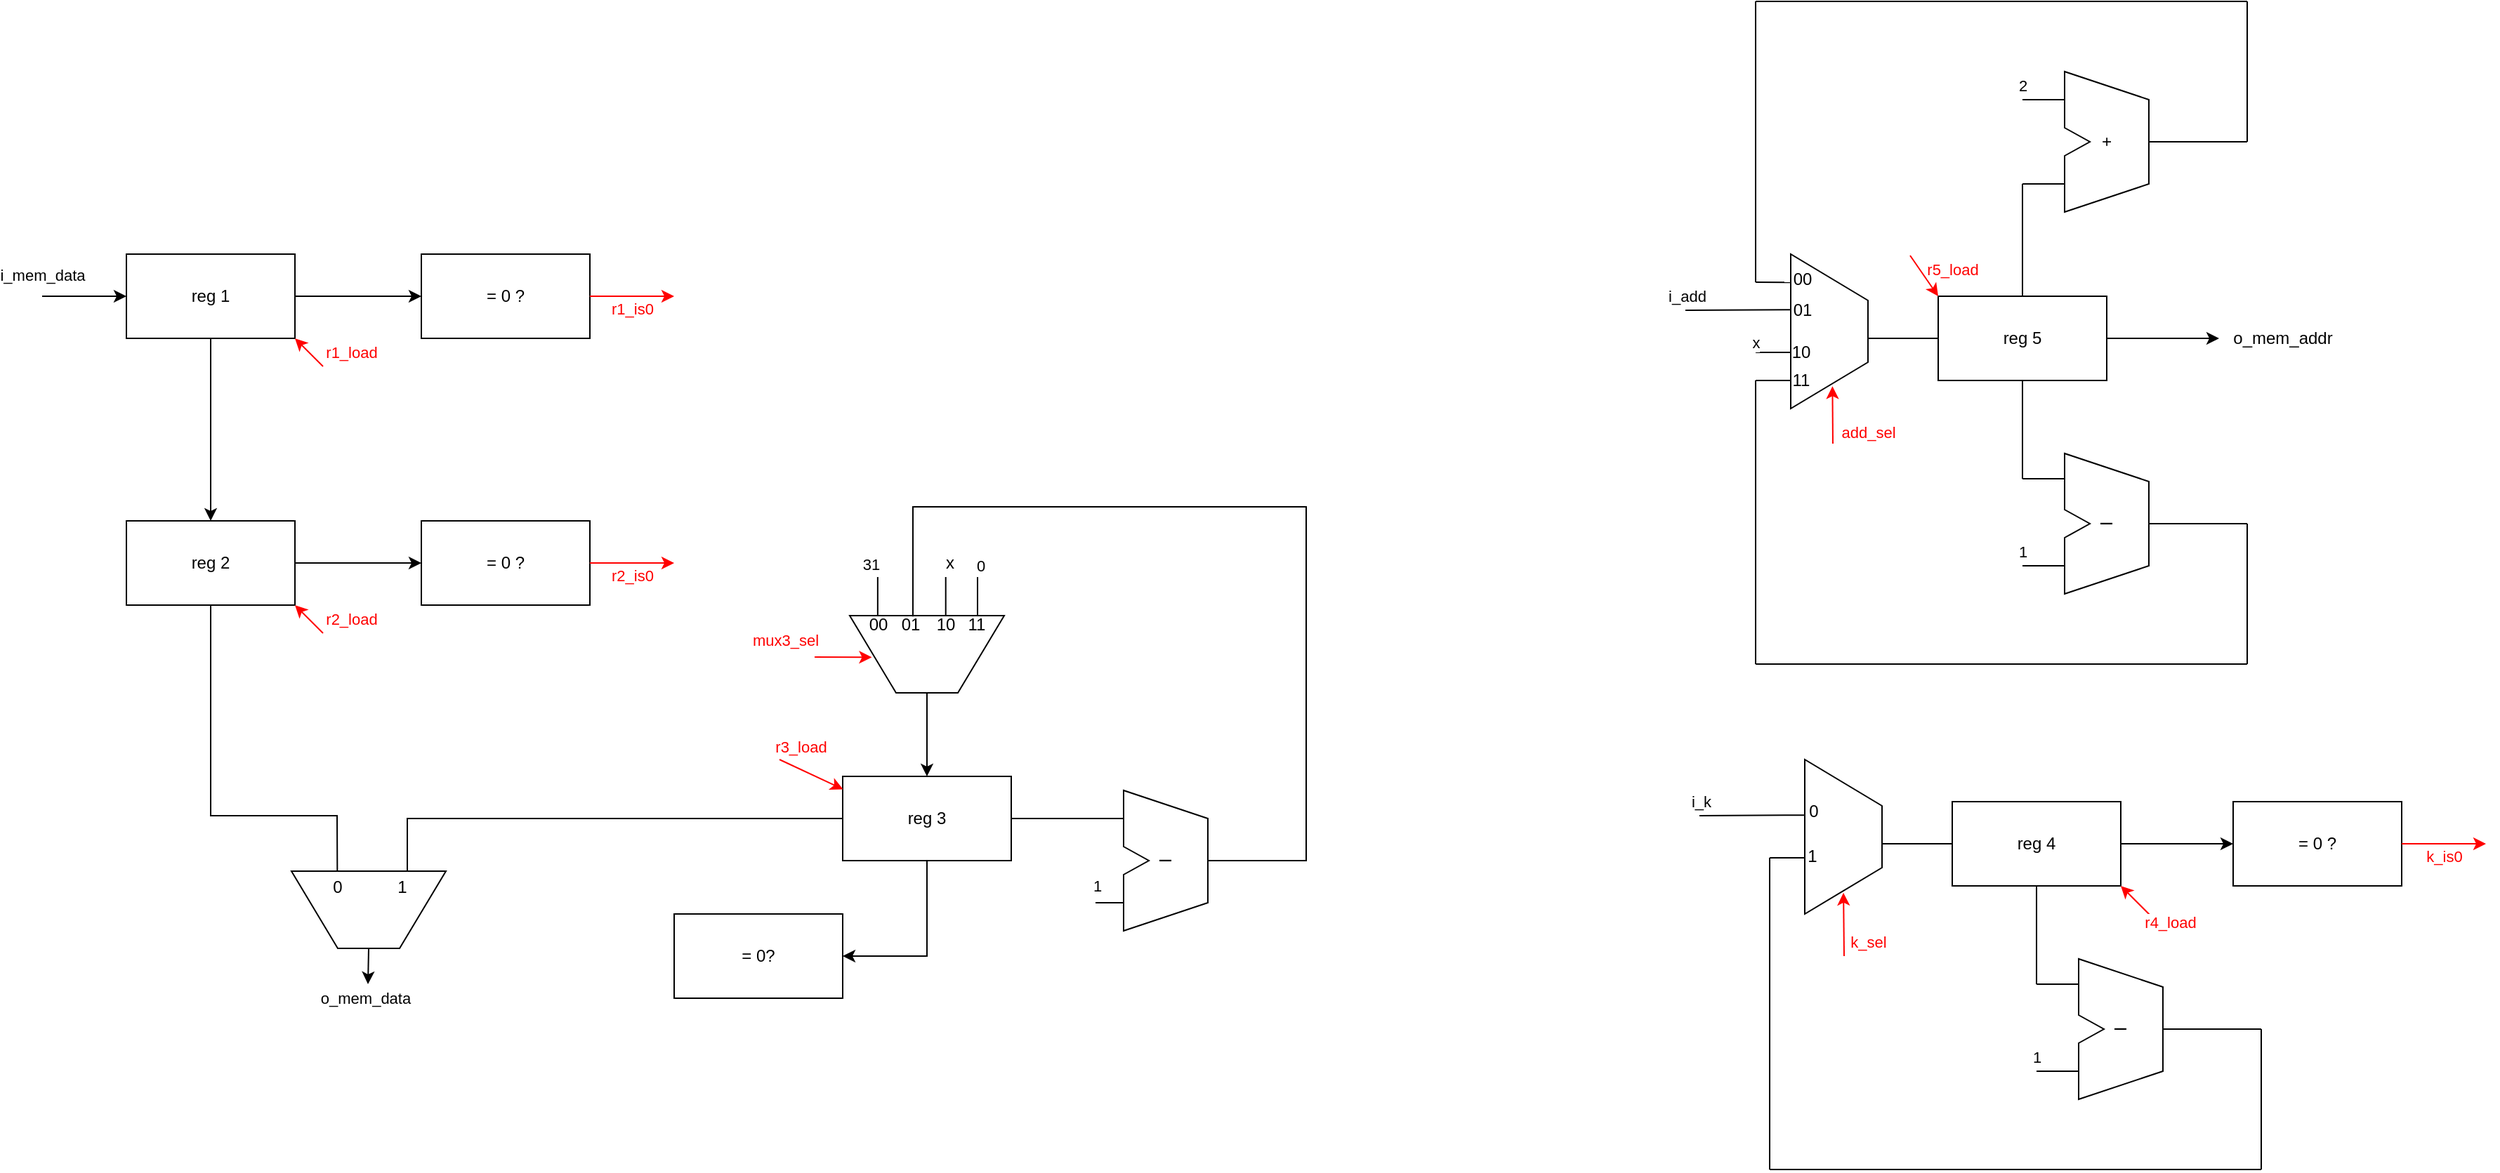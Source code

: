 <mxfile version="25.0.1" pages="4">
  <diagram name="Page-1" id="HNdaLB06FwLKPcHaJw4l">
    <mxGraphModel dx="2600" dy="930" grid="1" gridSize="10" guides="1" tooltips="1" connect="1" arrows="1" fold="1" page="1" pageScale="1" pageWidth="850" pageHeight="1100" math="0" shadow="0">
      <root>
        <mxCell id="0" />
        <mxCell id="1" parent="0" />
        <mxCell id="R4eB-m3aGLz5YVXcL1x6-7" value="" style="shape=stencil(rZPhDoIgFIWfhr8NYc3+Nqv3QKVkEjggrbfvKupKw5Vrc2z3HM6H3iuIJrZgFUcEF4geECERxrBC3UxqZiueOS/WzAiWSu4d64wueSNy1zOEKrgRrnXpEeE97GkfmmRaKYAIreyb8+IDjAkFWXz3sP74R19tyNYLiJxWM+IVjGjCWPMaQ2iE7AIUmoAS6hZNUpaVF6NvKp+ngt5ZG/7BGG0hpZ/kwldVrJ3xzBjsq655sOtL/RoAUqggYPwTf0GMoR4S/4FBv2JkUtulVoIe6CbcydAcuthskJ3q73EnPAE=);whiteSpace=wrap;html=1;flipV=1;fontSize=8;" parent="1" vertex="1">
          <mxGeometry x="425" y="500" width="55" height="110" as="geometry" />
        </mxCell>
        <mxCell id="R4eB-m3aGLz5YVXcL1x6-8" value="" style="endArrow=none;html=1;rounded=0;entryX=-0.005;entryY=0.826;entryDx=0;entryDy=0;entryPerimeter=0;" parent="1" edge="1">
          <mxGeometry width="50" height="50" relative="1" as="geometry">
            <mxPoint x="400" y="520" as="sourcePoint" />
            <mxPoint x="424.725" y="520.14" as="targetPoint" />
          </mxGeometry>
        </mxCell>
        <mxCell id="R4eB-m3aGLz5YVXcL1x6-9" value="" style="endArrow=none;html=1;rounded=0;" parent="1" edge="1">
          <mxGeometry width="50" height="50" relative="1" as="geometry">
            <mxPoint x="400" y="570" as="sourcePoint" />
            <mxPoint x="425" y="570" as="targetPoint" />
          </mxGeometry>
        </mxCell>
        <mxCell id="SqCmMRaEzPAtH-QpOM38-28" value="x" style="edgeLabel;html=1;align=center;verticalAlign=middle;resizable=0;points=[];" vertex="1" connectable="0" parent="R4eB-m3aGLz5YVXcL1x6-9">
          <mxGeometry x="-0.601" y="1" relative="1" as="geometry">
            <mxPoint x="-5" y="-6" as="offset" />
          </mxGeometry>
        </mxCell>
        <mxCell id="R4eB-m3aGLz5YVXcL1x6-10" value="" style="endArrow=none;html=1;rounded=0;entryX=0.003;entryY=0.64;entryDx=0;entryDy=0;entryPerimeter=0;" parent="1" target="R4eB-m3aGLz5YVXcL1x6-7" edge="1">
          <mxGeometry width="50" height="50" relative="1" as="geometry">
            <mxPoint x="350" y="540" as="sourcePoint" />
            <mxPoint x="360" y="560" as="targetPoint" />
          </mxGeometry>
        </mxCell>
        <mxCell id="R4eB-m3aGLz5YVXcL1x6-37" value="i_add" style="edgeLabel;html=1;align=center;verticalAlign=middle;resizable=0;points=[];" parent="R4eB-m3aGLz5YVXcL1x6-10" vertex="1" connectable="0">
          <mxGeometry x="-0.481" relative="1" as="geometry">
            <mxPoint x="-19" y="-10" as="offset" />
          </mxGeometry>
        </mxCell>
        <mxCell id="R4eB-m3aGLz5YVXcL1x6-11" value="" style="endArrow=none;html=1;rounded=0;" parent="1" edge="1">
          <mxGeometry width="50" height="50" relative="1" as="geometry">
            <mxPoint x="400" y="590" as="sourcePoint" />
            <mxPoint x="425" y="590" as="targetPoint" />
          </mxGeometry>
        </mxCell>
        <mxCell id="R4eB-m3aGLz5YVXcL1x6-12" value="" style="endArrow=none;html=1;rounded=0;" parent="1" target="R4eB-m3aGLz5YVXcL1x6-13" edge="1">
          <mxGeometry width="50" height="50" relative="1" as="geometry">
            <mxPoint x="480" y="560" as="sourcePoint" />
            <mxPoint x="530" y="560" as="targetPoint" />
          </mxGeometry>
        </mxCell>
        <mxCell id="R4eB-m3aGLz5YVXcL1x6-76" value="" style="edgeStyle=orthogonalEdgeStyle;rounded=0;orthogonalLoop=1;jettySize=auto;html=1;" parent="1" source="R4eB-m3aGLz5YVXcL1x6-13" edge="1">
          <mxGeometry relative="1" as="geometry">
            <mxPoint x="730" y="560" as="targetPoint" />
          </mxGeometry>
        </mxCell>
        <mxCell id="R4eB-m3aGLz5YVXcL1x6-13" value="reg 5" style="rounded=0;whiteSpace=wrap;html=1;" parent="1" vertex="1">
          <mxGeometry x="530" y="530" width="120" height="60" as="geometry" />
        </mxCell>
        <mxCell id="R4eB-m3aGLz5YVXcL1x6-22" value="" style="endArrow=none;html=1;rounded=0;exitX=0.5;exitY=0;exitDx=0;exitDy=0;" parent="1" source="R4eB-m3aGLz5YVXcL1x6-13" edge="1">
          <mxGeometry width="50" height="50" relative="1" as="geometry">
            <mxPoint x="570" y="510" as="sourcePoint" />
            <mxPoint x="590" y="450" as="targetPoint" />
          </mxGeometry>
        </mxCell>
        <mxCell id="R4eB-m3aGLz5YVXcL1x6-23" value="+" style="shape=stencil(rZTvDoIgFMWfhq8OIZt9bFbvQUrJInBg/96+q5RTzFbU5tzuOd6fXDmCaGZLVnFEcInoChESYwx3qC9ezWzF89qJZ2YE20ruHFsbfeAXUdQPhlAlN6JuXLpGeAnPNBfNcq0UQIRWduD0fIAxoaAXXx0MR8S95vaoXYXI5gtE+jsiGSDiEAT2lhHNQiix9z2ieQhl4UGS1xCagTK1bTTbsvywN/qkinHXpLfThr8wOltI6SL1ZqiKNWEbGU/7qM+8N+3nu/8ESKF6AI/Q/RPfMNI/MLqm8FHmPxOSIYEGIGYBi8iltu8SAfpEKOCMm4pT2zbKY6u6c7EV7g==);whiteSpace=wrap;html=1;rotation=-90;" parent="1" vertex="1">
          <mxGeometry x="600" y="390" width="100" height="60" as="geometry" />
        </mxCell>
        <mxCell id="R4eB-m3aGLz5YVXcL1x6-26" value="" style="endArrow=none;html=1;rounded=0;exitX=0.2;exitY=0;exitDx=0;exitDy=0;exitPerimeter=0;" parent="1" source="R4eB-m3aGLz5YVXcL1x6-23" edge="1">
          <mxGeometry width="50" height="50" relative="1" as="geometry">
            <mxPoint x="580" y="240" as="sourcePoint" />
            <mxPoint x="590" y="450" as="targetPoint" />
          </mxGeometry>
        </mxCell>
        <mxCell id="R4eB-m3aGLz5YVXcL1x6-27" value="" style="endArrow=none;html=1;rounded=0;exitX=0.8;exitY=0;exitDx=0;exitDy=0;exitPerimeter=0;" parent="1" source="R4eB-m3aGLz5YVXcL1x6-23" edge="1">
          <mxGeometry width="50" height="50" relative="1" as="geometry">
            <mxPoint x="630" y="320" as="sourcePoint" />
            <mxPoint x="590" y="390" as="targetPoint" />
          </mxGeometry>
        </mxCell>
        <mxCell id="R4eB-m3aGLz5YVXcL1x6-28" value="2" style="edgeLabel;html=1;align=center;verticalAlign=middle;resizable=0;points=[];" parent="R4eB-m3aGLz5YVXcL1x6-27" vertex="1" connectable="0">
          <mxGeometry x="0.547" y="1" relative="1" as="geometry">
            <mxPoint x="-7" y="-11" as="offset" />
          </mxGeometry>
        </mxCell>
        <mxCell id="R4eB-m3aGLz5YVXcL1x6-33" value="" style="endArrow=none;html=1;rounded=0;entryX=0.5;entryY=1;entryDx=0;entryDy=0;entryPerimeter=0;" parent="1" target="R4eB-m3aGLz5YVXcL1x6-23" edge="1">
          <mxGeometry width="50" height="50" relative="1" as="geometry">
            <mxPoint x="750" y="420" as="sourcePoint" />
            <mxPoint x="680" y="279.57" as="targetPoint" />
            <Array as="points" />
          </mxGeometry>
        </mxCell>
        <mxCell id="R4eB-m3aGLz5YVXcL1x6-34" value="" style="endArrow=none;html=1;rounded=0;" parent="1" edge="1">
          <mxGeometry width="50" height="50" relative="1" as="geometry">
            <mxPoint x="750" y="420" as="sourcePoint" />
            <mxPoint x="750" y="320" as="targetPoint" />
            <Array as="points" />
          </mxGeometry>
        </mxCell>
        <mxCell id="R4eB-m3aGLz5YVXcL1x6-35" value="" style="endArrow=none;html=1;rounded=0;" parent="1" edge="1">
          <mxGeometry width="50" height="50" relative="1" as="geometry">
            <mxPoint x="400" y="520" as="sourcePoint" />
            <mxPoint x="400" y="320" as="targetPoint" />
            <Array as="points" />
          </mxGeometry>
        </mxCell>
        <mxCell id="R4eB-m3aGLz5YVXcL1x6-36" value="" style="endArrow=none;html=1;rounded=0;" parent="1" edge="1">
          <mxGeometry width="50" height="50" relative="1" as="geometry">
            <mxPoint x="400" y="320" as="sourcePoint" />
            <mxPoint x="750" y="320" as="targetPoint" />
            <Array as="points" />
          </mxGeometry>
        </mxCell>
        <mxCell id="R4eB-m3aGLz5YVXcL1x6-38" value="&lt;font&gt;00&lt;/font&gt;" style="text;html=1;align=center;verticalAlign=middle;resizable=0;points=[];autosize=1;strokeColor=none;fillColor=none;fontSize=12;" parent="1" vertex="1">
          <mxGeometry x="413" y="503" width="40" height="30" as="geometry" />
        </mxCell>
        <mxCell id="R4eB-m3aGLz5YVXcL1x6-39" value="&lt;font&gt;01&lt;/font&gt;" style="text;html=1;align=center;verticalAlign=middle;resizable=0;points=[];autosize=1;strokeColor=none;fillColor=none;fontSize=12;" parent="1" vertex="1">
          <mxGeometry x="413" y="525" width="40" height="30" as="geometry" />
        </mxCell>
        <mxCell id="R4eB-m3aGLz5YVXcL1x6-40" value="&lt;font&gt;10&lt;/font&gt;" style="text;html=1;align=center;verticalAlign=middle;resizable=0;points=[];autosize=1;strokeColor=none;fillColor=none;fontSize=12;" parent="1" vertex="1">
          <mxGeometry x="412" y="555" width="40" height="30" as="geometry" />
        </mxCell>
        <mxCell id="R4eB-m3aGLz5YVXcL1x6-41" value="&lt;font&gt;11&lt;/font&gt;" style="text;html=1;align=center;verticalAlign=middle;resizable=0;points=[];autosize=1;strokeColor=none;fillColor=none;fontSize=12;" parent="1" vertex="1">
          <mxGeometry x="412" y="575" width="40" height="30" as="geometry" />
        </mxCell>
        <mxCell id="R4eB-m3aGLz5YVXcL1x6-43" value="" style="endArrow=none;html=1;rounded=0;exitX=0.2;exitY=0;exitDx=0;exitDy=0;exitPerimeter=0;" parent="1" source="R4eB-m3aGLz5YVXcL1x6-46" edge="1">
          <mxGeometry width="50" height="50" relative="1" as="geometry">
            <mxPoint x="580" y="512" as="sourcePoint" />
            <mxPoint x="590" y="722" as="targetPoint" />
          </mxGeometry>
        </mxCell>
        <mxCell id="R4eB-m3aGLz5YVXcL1x6-51" value="1" style="edgeLabel;html=1;align=center;verticalAlign=middle;resizable=0;points=[];" parent="R4eB-m3aGLz5YVXcL1x6-43" vertex="1" connectable="0">
          <mxGeometry x="0.274" y="-1" relative="1" as="geometry">
            <mxPoint x="-11" y="-9" as="offset" />
          </mxGeometry>
        </mxCell>
        <mxCell id="R4eB-m3aGLz5YVXcL1x6-44" value="" style="endArrow=none;html=1;rounded=0;exitX=0.8;exitY=0;exitDx=0;exitDy=0;exitPerimeter=0;" parent="1" edge="1">
          <mxGeometry width="50" height="50" relative="1" as="geometry">
            <mxPoint x="620" y="660" as="sourcePoint" />
            <mxPoint x="590" y="660" as="targetPoint" />
          </mxGeometry>
        </mxCell>
        <mxCell id="R4eB-m3aGLz5YVXcL1x6-46" value="I" style="shape=stencil(rZTvDoIgFMWfhq8OIZt9bFbvQUrJInBg/96+q5RTzFbU5tzuOd6fXDmCaGZLVnFEcInoChESYwx3qC9ezWzF89qJZ2YE20ruHFsbfeAXUdQPhlAlN6JuXLpGeAnPNBfNcq0UQIRWduD0fIAxoaAXXx0MR8S95vaoXYXI5gtE+jsiGSDiEAT2lhHNQiix9z2ieQhl4UGS1xCagTK1bTTbsvywN/qkinHXpLfThr8wOltI6SL1ZqiKNWEbGU/7qM+8N+3nu/8ESKF6AI/Q/RPfMNI/MLqm8FHmPxOSIYEGIGYBi8iltu8SAfpEKOCMm4pT2zbKY6u6c7EV7g==);whiteSpace=wrap;html=1;rotation=-90;" parent="1" vertex="1">
          <mxGeometry x="600" y="662" width="100" height="60" as="geometry" />
        </mxCell>
        <mxCell id="R4eB-m3aGLz5YVXcL1x6-47" value="" style="endArrow=none;html=1;rounded=0;" parent="1" edge="1">
          <mxGeometry width="50" height="50" relative="1" as="geometry">
            <mxPoint x="400" y="792" as="sourcePoint" />
            <mxPoint x="750" y="792" as="targetPoint" />
            <Array as="points" />
          </mxGeometry>
        </mxCell>
        <mxCell id="R4eB-m3aGLz5YVXcL1x6-48" value="" style="endArrow=none;html=1;rounded=0;" parent="1" edge="1">
          <mxGeometry width="50" height="50" relative="1" as="geometry">
            <mxPoint x="750" y="792" as="sourcePoint" />
            <mxPoint x="750" y="692" as="targetPoint" />
            <Array as="points" />
          </mxGeometry>
        </mxCell>
        <mxCell id="R4eB-m3aGLz5YVXcL1x6-49" value="" style="endArrow=none;html=1;rounded=0;entryX=0.5;entryY=1;entryDx=0;entryDy=0;entryPerimeter=0;" parent="1" target="R4eB-m3aGLz5YVXcL1x6-46" edge="1">
          <mxGeometry width="50" height="50" relative="1" as="geometry">
            <mxPoint x="750" y="692" as="sourcePoint" />
            <mxPoint x="680" y="551.57" as="targetPoint" />
            <Array as="points" />
          </mxGeometry>
        </mxCell>
        <mxCell id="R4eB-m3aGLz5YVXcL1x6-50" value="" style="endArrow=none;html=1;rounded=0;" parent="1" edge="1">
          <mxGeometry width="50" height="50" relative="1" as="geometry">
            <mxPoint x="400" y="792" as="sourcePoint" />
            <mxPoint x="400" y="590" as="targetPoint" />
            <Array as="points" />
          </mxGeometry>
        </mxCell>
        <mxCell id="R4eB-m3aGLz5YVXcL1x6-52" value="" style="endArrow=none;html=1;rounded=0;entryX=0.5;entryY=1;entryDx=0;entryDy=0;" parent="1" edge="1">
          <mxGeometry width="50" height="50" relative="1" as="geometry">
            <mxPoint x="590" y="660" as="sourcePoint" />
            <mxPoint x="590" y="590" as="targetPoint" />
            <Array as="points" />
          </mxGeometry>
        </mxCell>
        <mxCell id="R4eB-m3aGLz5YVXcL1x6-54" value="" style="shape=stencil(rZPhDoIgFIWfhr8NYc3+Nqv3QKVkEjggrbfvKupKw5Vrc2z3HM6H3iuIJrZgFUcEF4geECERxrBC3UxqZiueOS/WzAiWSu4d64wueSNy1zOEKrgRrnXpEeE97GkfmmRaKYAIreyb8+IDjAkFWXz3sP74R19tyNYLiJxWM+IVjGjCWPMaQ2iE7AIUmoAS6hZNUpaVF6NvKp+ngt5ZG/7BGG0hpZ/kwldVrJ3xzBjsq655sOtL/RoAUqggYPwTf0GMoR4S/4FBv2JkUtulVoIe6CbcydAcuthskJ3q73EnPAE=);whiteSpace=wrap;html=1;flipV=1;fontSize=8;" parent="1" vertex="1">
          <mxGeometry x="435" y="860" width="55" height="110" as="geometry" />
        </mxCell>
        <mxCell id="R4eB-m3aGLz5YVXcL1x6-56" value="" style="endArrow=none;html=1;rounded=0;" parent="1" edge="1">
          <mxGeometry width="50" height="50" relative="1" as="geometry">
            <mxPoint x="410" y="930" as="sourcePoint" />
            <mxPoint x="435" y="930" as="targetPoint" />
          </mxGeometry>
        </mxCell>
        <mxCell id="R4eB-m3aGLz5YVXcL1x6-57" value="" style="endArrow=none;html=1;rounded=0;entryX=0.003;entryY=0.64;entryDx=0;entryDy=0;entryPerimeter=0;" parent="1" target="R4eB-m3aGLz5YVXcL1x6-54" edge="1">
          <mxGeometry width="50" height="50" relative="1" as="geometry">
            <mxPoint x="360" y="900" as="sourcePoint" />
            <mxPoint x="370" y="920" as="targetPoint" />
          </mxGeometry>
        </mxCell>
        <mxCell id="R4eB-m3aGLz5YVXcL1x6-58" value="i_k" style="edgeLabel;html=1;align=center;verticalAlign=middle;resizable=0;points=[];" parent="R4eB-m3aGLz5YVXcL1x6-57" vertex="1" connectable="0">
          <mxGeometry x="-0.481" relative="1" as="geometry">
            <mxPoint x="-19" y="-10" as="offset" />
          </mxGeometry>
        </mxCell>
        <mxCell id="R4eB-m3aGLz5YVXcL1x6-60" value="" style="endArrow=none;html=1;rounded=0;" parent="1" target="R4eB-m3aGLz5YVXcL1x6-61" edge="1">
          <mxGeometry width="50" height="50" relative="1" as="geometry">
            <mxPoint x="490" y="920" as="sourcePoint" />
            <mxPoint x="540" y="920" as="targetPoint" />
          </mxGeometry>
        </mxCell>
        <mxCell id="R4eB-m3aGLz5YVXcL1x6-80" value="" style="edgeStyle=orthogonalEdgeStyle;rounded=0;orthogonalLoop=1;jettySize=auto;html=1;" parent="1" source="R4eB-m3aGLz5YVXcL1x6-61" target="R4eB-m3aGLz5YVXcL1x6-79" edge="1">
          <mxGeometry relative="1" as="geometry" />
        </mxCell>
        <mxCell id="R4eB-m3aGLz5YVXcL1x6-61" value="reg 4" style="rounded=0;whiteSpace=wrap;html=1;" parent="1" vertex="1">
          <mxGeometry x="540" y="890" width="120" height="60" as="geometry" />
        </mxCell>
        <mxCell id="R4eB-m3aGLz5YVXcL1x6-63" value="0" style="text;html=1;align=center;verticalAlign=middle;resizable=0;points=[];autosize=1;strokeColor=none;fillColor=none;" parent="1" vertex="1">
          <mxGeometry x="426" y="882" width="30" height="30" as="geometry" />
        </mxCell>
        <mxCell id="R4eB-m3aGLz5YVXcL1x6-64" value="1" style="text;html=1;align=center;verticalAlign=middle;resizable=0;points=[];autosize=1;strokeColor=none;fillColor=none;" parent="1" vertex="1">
          <mxGeometry x="425" y="914" width="30" height="30" as="geometry" />
        </mxCell>
        <mxCell id="R4eB-m3aGLz5YVXcL1x6-66" value="" style="endArrow=none;html=1;rounded=0;exitX=0.2;exitY=0;exitDx=0;exitDy=0;exitPerimeter=0;" parent="1" source="R4eB-m3aGLz5YVXcL1x6-69" edge="1">
          <mxGeometry width="50" height="50" relative="1" as="geometry">
            <mxPoint x="590" y="872" as="sourcePoint" />
            <mxPoint x="600" y="1082" as="targetPoint" />
          </mxGeometry>
        </mxCell>
        <mxCell id="R4eB-m3aGLz5YVXcL1x6-67" value="1" style="edgeLabel;html=1;align=center;verticalAlign=middle;resizable=0;points=[];" parent="R4eB-m3aGLz5YVXcL1x6-66" vertex="1" connectable="0">
          <mxGeometry x="0.274" y="-1" relative="1" as="geometry">
            <mxPoint x="-11" y="-9" as="offset" />
          </mxGeometry>
        </mxCell>
        <mxCell id="R4eB-m3aGLz5YVXcL1x6-68" value="" style="endArrow=none;html=1;rounded=0;exitX=0.8;exitY=0;exitDx=0;exitDy=0;exitPerimeter=0;" parent="1" edge="1">
          <mxGeometry width="50" height="50" relative="1" as="geometry">
            <mxPoint x="630" y="1020" as="sourcePoint" />
            <mxPoint x="600" y="1020" as="targetPoint" />
          </mxGeometry>
        </mxCell>
        <mxCell id="R4eB-m3aGLz5YVXcL1x6-69" value="I" style="shape=stencil(rZTvDoIgFMWfhq8OIZt9bFbvQUrJInBg/96+q5RTzFbU5tzuOd6fXDmCaGZLVnFEcInoChESYwx3qC9ezWzF89qJZ2YE20ruHFsbfeAXUdQPhlAlN6JuXLpGeAnPNBfNcq0UQIRWduD0fIAxoaAXXx0MR8S95vaoXYXI5gtE+jsiGSDiEAT2lhHNQiix9z2ieQhl4UGS1xCagTK1bTTbsvywN/qkinHXpLfThr8wOltI6SL1ZqiKNWEbGU/7qM+8N+3nu/8ESKF6AI/Q/RPfMNI/MLqm8FHmPxOSIYEGIGYBi8iltu8SAfpEKOCMm4pT2zbKY6u6c7EV7g==);whiteSpace=wrap;html=1;rotation=-90;" parent="1" vertex="1">
          <mxGeometry x="610" y="1022" width="100" height="60" as="geometry" />
        </mxCell>
        <mxCell id="R4eB-m3aGLz5YVXcL1x6-70" value="" style="endArrow=none;html=1;rounded=0;" parent="1" edge="1">
          <mxGeometry width="50" height="50" relative="1" as="geometry">
            <mxPoint x="410" y="1152" as="sourcePoint" />
            <mxPoint x="760" y="1152" as="targetPoint" />
            <Array as="points" />
          </mxGeometry>
        </mxCell>
        <mxCell id="R4eB-m3aGLz5YVXcL1x6-71" value="" style="endArrow=none;html=1;rounded=0;" parent="1" edge="1">
          <mxGeometry width="50" height="50" relative="1" as="geometry">
            <mxPoint x="760" y="1152" as="sourcePoint" />
            <mxPoint x="760" y="1052" as="targetPoint" />
            <Array as="points" />
          </mxGeometry>
        </mxCell>
        <mxCell id="R4eB-m3aGLz5YVXcL1x6-72" value="" style="endArrow=none;html=1;rounded=0;entryX=0.5;entryY=1;entryDx=0;entryDy=0;entryPerimeter=0;" parent="1" target="R4eB-m3aGLz5YVXcL1x6-69" edge="1">
          <mxGeometry width="50" height="50" relative="1" as="geometry">
            <mxPoint x="760" y="1052" as="sourcePoint" />
            <mxPoint x="690" y="911.57" as="targetPoint" />
            <Array as="points" />
          </mxGeometry>
        </mxCell>
        <mxCell id="R4eB-m3aGLz5YVXcL1x6-73" value="" style="endArrow=none;html=1;rounded=0;" parent="1" edge="1">
          <mxGeometry width="50" height="50" relative="1" as="geometry">
            <mxPoint x="410" y="1152" as="sourcePoint" />
            <mxPoint x="410" y="930" as="targetPoint" />
            <Array as="points" />
          </mxGeometry>
        </mxCell>
        <mxCell id="R4eB-m3aGLz5YVXcL1x6-74" value="" style="endArrow=none;html=1;rounded=0;entryX=0.5;entryY=1;entryDx=0;entryDy=0;" parent="1" edge="1">
          <mxGeometry width="50" height="50" relative="1" as="geometry">
            <mxPoint x="600" y="1020" as="sourcePoint" />
            <mxPoint x="600" y="950" as="targetPoint" />
            <Array as="points" />
          </mxGeometry>
        </mxCell>
        <mxCell id="R4eB-m3aGLz5YVXcL1x6-77" value="o_mem_addr" style="text;html=1;align=center;verticalAlign=middle;resizable=0;points=[];autosize=1;strokeColor=none;fillColor=none;" parent="1" vertex="1">
          <mxGeometry x="730" y="545" width="90" height="30" as="geometry" />
        </mxCell>
        <mxCell id="R4eB-m3aGLz5YVXcL1x6-79" value="= 0 ?" style="rounded=0;whiteSpace=wrap;html=1;" parent="1" vertex="1">
          <mxGeometry x="740" y="890" width="120" height="60" as="geometry" />
        </mxCell>
        <mxCell id="R4eB-m3aGLz5YVXcL1x6-82" value="" style="endArrow=classic;html=1;rounded=0;entryX=0.501;entryY=0.137;entryDx=0;entryDy=0;entryPerimeter=0;strokeColor=#FF0000;" parent="1" target="R4eB-m3aGLz5YVXcL1x6-54" edge="1">
          <mxGeometry width="50" height="50" relative="1" as="geometry">
            <mxPoint x="463" y="1000" as="sourcePoint" />
            <mxPoint x="462.655" y="957.79" as="targetPoint" />
          </mxGeometry>
        </mxCell>
        <mxCell id="R4eB-m3aGLz5YVXcL1x6-83" value="k_sel" style="edgeLabel;html=1;align=center;verticalAlign=middle;resizable=0;points=[];fontColor=#FF0000;" parent="R4eB-m3aGLz5YVXcL1x6-82" vertex="1" connectable="0">
          <mxGeometry x="-0.205" relative="1" as="geometry">
            <mxPoint x="17" y="8" as="offset" />
          </mxGeometry>
        </mxCell>
        <mxCell id="R4eB-m3aGLz5YVXcL1x6-84" value="" style="endArrow=classic;html=1;rounded=0;entryX=1;entryY=1;entryDx=0;entryDy=0;strokeColor=#FF0000;" parent="1" target="R4eB-m3aGLz5YVXcL1x6-61" edge="1">
          <mxGeometry width="50" height="50" relative="1" as="geometry">
            <mxPoint x="690" y="980" as="sourcePoint" />
            <mxPoint x="670" y="944" as="targetPoint" />
          </mxGeometry>
        </mxCell>
        <mxCell id="R4eB-m3aGLz5YVXcL1x6-85" value="r4_load" style="edgeLabel;html=1;align=center;verticalAlign=middle;resizable=0;points=[];fontColor=#FF0000;" parent="R4eB-m3aGLz5YVXcL1x6-84" vertex="1" connectable="0">
          <mxGeometry x="-0.205" relative="1" as="geometry">
            <mxPoint x="17" y="8" as="offset" />
          </mxGeometry>
        </mxCell>
        <mxCell id="R4eB-m3aGLz5YVXcL1x6-86" value="" style="endArrow=classic;html=1;rounded=0;strokeColor=#FF0000;exitX=1;exitY=0.5;exitDx=0;exitDy=0;" parent="1" source="R4eB-m3aGLz5YVXcL1x6-79" edge="1">
          <mxGeometry width="50" height="50" relative="1" as="geometry">
            <mxPoint x="920" y="930" as="sourcePoint" />
            <mxPoint x="920" y="920" as="targetPoint" />
          </mxGeometry>
        </mxCell>
        <mxCell id="R4eB-m3aGLz5YVXcL1x6-87" value="k_is0" style="edgeLabel;html=1;align=center;verticalAlign=middle;resizable=0;points=[];fontColor=#FF0000;" parent="R4eB-m3aGLz5YVXcL1x6-86" vertex="1" connectable="0">
          <mxGeometry x="-0.205" relative="1" as="geometry">
            <mxPoint x="6" y="9" as="offset" />
          </mxGeometry>
        </mxCell>
        <mxCell id="R4eB-m3aGLz5YVXcL1x6-88" value="" style="endArrow=classic;html=1;rounded=0;entryX=0.54;entryY=0.144;entryDx=0;entryDy=0;entryPerimeter=0;strokeColor=#FF0000;" parent="1" target="R4eB-m3aGLz5YVXcL1x6-7" edge="1">
          <mxGeometry width="50" height="50" relative="1" as="geometry">
            <mxPoint x="455" y="635" as="sourcePoint" />
            <mxPoint x="455" y="590" as="targetPoint" />
          </mxGeometry>
        </mxCell>
        <mxCell id="R4eB-m3aGLz5YVXcL1x6-89" value="add_sel" style="edgeLabel;html=1;align=center;verticalAlign=middle;resizable=0;points=[];fontColor=#FF0000;" parent="R4eB-m3aGLz5YVXcL1x6-88" vertex="1" connectable="0">
          <mxGeometry x="-0.205" relative="1" as="geometry">
            <mxPoint x="25" y="8" as="offset" />
          </mxGeometry>
        </mxCell>
        <mxCell id="R4eB-m3aGLz5YVXcL1x6-90" value="" style="endArrow=classic;html=1;rounded=0;entryX=0;entryY=0;entryDx=0;entryDy=0;strokeColor=#FF0000;" parent="1" target="R4eB-m3aGLz5YVXcL1x6-13" edge="1">
          <mxGeometry width="50" height="50" relative="1" as="geometry">
            <mxPoint x="510" y="501" as="sourcePoint" />
            <mxPoint x="510" y="460" as="targetPoint" />
          </mxGeometry>
        </mxCell>
        <mxCell id="R4eB-m3aGLz5YVXcL1x6-91" value="r5_load" style="edgeLabel;html=1;align=center;verticalAlign=middle;resizable=0;points=[];fontColor=#FF0000;" parent="R4eB-m3aGLz5YVXcL1x6-90" vertex="1" connectable="0">
          <mxGeometry x="-0.205" relative="1" as="geometry">
            <mxPoint x="22" y="-2" as="offset" />
          </mxGeometry>
        </mxCell>
        <mxCell id="R4eB-m3aGLz5YVXcL1x6-96" value="reg 1" style="whiteSpace=wrap;html=1;" parent="1" vertex="1">
          <mxGeometry x="-760" y="500" width="120" height="60" as="geometry" />
        </mxCell>
        <mxCell id="R4eB-m3aGLz5YVXcL1x6-102" value="= 0 ?" style="rounded=0;whiteSpace=wrap;html=1;" parent="1" vertex="1">
          <mxGeometry x="-550" y="500" width="120" height="60" as="geometry" />
        </mxCell>
        <mxCell id="R4eB-m3aGLz5YVXcL1x6-103" value="" style="endArrow=classic;html=1;rounded=0;strokeColor=#FF0000;exitX=1;exitY=0.5;exitDx=0;exitDy=0;" parent="1" source="R4eB-m3aGLz5YVXcL1x6-102" edge="1">
          <mxGeometry width="50" height="50" relative="1" as="geometry">
            <mxPoint x="-370" y="540" as="sourcePoint" />
            <mxPoint x="-370" y="530" as="targetPoint" />
          </mxGeometry>
        </mxCell>
        <mxCell id="R4eB-m3aGLz5YVXcL1x6-104" value="r1_is0" style="edgeLabel;html=1;align=center;verticalAlign=middle;resizable=0;points=[];fontColor=#FF0000;" parent="R4eB-m3aGLz5YVXcL1x6-103" vertex="1" connectable="0">
          <mxGeometry x="-0.205" relative="1" as="geometry">
            <mxPoint x="6" y="9" as="offset" />
          </mxGeometry>
        </mxCell>
        <mxCell id="R4eB-m3aGLz5YVXcL1x6-105" value="" style="edgeStyle=orthogonalEdgeStyle;rounded=0;orthogonalLoop=1;jettySize=auto;html=1;exitX=1;exitY=0.5;exitDx=0;exitDy=0;" parent="1" source="R4eB-m3aGLz5YVXcL1x6-96" target="R4eB-m3aGLz5YVXcL1x6-102" edge="1">
          <mxGeometry relative="1" as="geometry">
            <mxPoint x="-630" y="530" as="sourcePoint" />
          </mxGeometry>
        </mxCell>
        <mxCell id="R4eB-m3aGLz5YVXcL1x6-106" value="reg 2" style="whiteSpace=wrap;html=1;" parent="1" vertex="1">
          <mxGeometry x="-760" y="690" width="120" height="60" as="geometry" />
        </mxCell>
        <mxCell id="R4eB-m3aGLz5YVXcL1x6-107" value="= 0 ?" style="rounded=0;whiteSpace=wrap;html=1;" parent="1" vertex="1">
          <mxGeometry x="-550" y="690" width="120" height="60" as="geometry" />
        </mxCell>
        <mxCell id="R4eB-m3aGLz5YVXcL1x6-108" value="" style="endArrow=classic;html=1;rounded=0;strokeColor=#FF0000;exitX=1;exitY=0.5;exitDx=0;exitDy=0;" parent="1" edge="1">
          <mxGeometry width="50" height="50" relative="1" as="geometry">
            <mxPoint x="-430.0" y="720" as="sourcePoint" />
            <mxPoint x="-370" y="720" as="targetPoint" />
          </mxGeometry>
        </mxCell>
        <mxCell id="R4eB-m3aGLz5YVXcL1x6-109" value="r2_is0" style="edgeLabel;html=1;align=center;verticalAlign=middle;resizable=0;points=[];fontColor=#FF0000;" parent="R4eB-m3aGLz5YVXcL1x6-108" vertex="1" connectable="0">
          <mxGeometry x="-0.205" relative="1" as="geometry">
            <mxPoint x="6" y="9" as="offset" />
          </mxGeometry>
        </mxCell>
        <mxCell id="R4eB-m3aGLz5YVXcL1x6-110" value="" style="edgeStyle=orthogonalEdgeStyle;rounded=0;orthogonalLoop=1;jettySize=auto;html=1;exitX=1;exitY=0.5;exitDx=0;exitDy=0;" parent="1" source="R4eB-m3aGLz5YVXcL1x6-106" target="R4eB-m3aGLz5YVXcL1x6-107" edge="1">
          <mxGeometry relative="1" as="geometry">
            <mxPoint x="-630" y="720" as="sourcePoint" />
          </mxGeometry>
        </mxCell>
        <mxCell id="R4eB-m3aGLz5YVXcL1x6-111" value="" style="endArrow=classic;html=1;rounded=0;exitX=0.5;exitY=1;exitDx=0;exitDy=0;entryX=0.5;entryY=0;entryDx=0;entryDy=0;" parent="1" source="R4eB-m3aGLz5YVXcL1x6-96" target="R4eB-m3aGLz5YVXcL1x6-106" edge="1">
          <mxGeometry width="50" height="50" relative="1" as="geometry">
            <mxPoint x="-560" y="640" as="sourcePoint" />
            <mxPoint x="-510" y="590" as="targetPoint" />
          </mxGeometry>
        </mxCell>
        <mxCell id="R4eB-m3aGLz5YVXcL1x6-112" value="" style="shape=stencil(rZPhDoIgFIWfhr8NYc3+Nqv3QKVkEjggrbfvKupKw5Vrc2z3HM6H3iuIJrZgFUcEF4geECERxrBC3UxqZiueOS/WzAiWSu4d64wueSNy1zOEKrgRrnXpEeE97GkfmmRaKYAIreyb8+IDjAkFWXz3sP74R19tyNYLiJxWM+IVjGjCWPMaQ2iE7AIUmoAS6hZNUpaVF6NvKp+ngt5ZG/7BGG0hpZ/kwldVrJ3xzBjsq655sOtL/RoAUqggYPwTf0GMoR4S/4FBv2JkUtulVoIe6CbcydAcuthskJ3q73EnPAE=);whiteSpace=wrap;html=1;flipV=1;fontSize=8;rotation=90;" parent="1" vertex="1">
          <mxGeometry x="-615" y="912" width="55" height="110" as="geometry" />
        </mxCell>
        <mxCell id="R4eB-m3aGLz5YVXcL1x6-114" value="" style="endArrow=none;html=1;rounded=0;entryX=0;entryY=0.75;entryDx=0;entryDy=0;entryPerimeter=0;exitX=0;exitY=0.5;exitDx=0;exitDy=0;" parent="1" target="R4eB-m3aGLz5YVXcL1x6-112" edge="1" source="SqCmMRaEzPAtH-QpOM38-3">
          <mxGeometry width="50" height="50" relative="1" as="geometry">
            <mxPoint x="-250" y="902" as="sourcePoint" />
            <mxPoint x="-480" y="870" as="targetPoint" />
            <Array as="points">
              <mxPoint x="-560" y="902" />
            </Array>
          </mxGeometry>
        </mxCell>
        <mxCell id="R4eB-m3aGLz5YVXcL1x6-116" value="0" style="text;html=1;align=center;verticalAlign=middle;resizable=0;points=[];autosize=1;strokeColor=none;fillColor=none;" parent="1" vertex="1">
          <mxGeometry x="-625" y="936" width="30" height="30" as="geometry" />
        </mxCell>
        <mxCell id="R4eB-m3aGLz5YVXcL1x6-117" value="1" style="text;html=1;align=center;verticalAlign=middle;resizable=0;points=[];autosize=1;strokeColor=none;fillColor=none;" parent="1" vertex="1">
          <mxGeometry x="-579" y="936" width="30" height="30" as="geometry" />
        </mxCell>
        <mxCell id="R4eB-m3aGLz5YVXcL1x6-119" value="" style="endArrow=none;html=1;rounded=0;entryX=0.5;entryY=1;entryDx=0;entryDy=0;exitX=0.004;exitY=0.297;exitDx=0;exitDy=0;exitPerimeter=0;" parent="1" target="R4eB-m3aGLz5YVXcL1x6-106" edge="1" source="R4eB-m3aGLz5YVXcL1x6-112">
          <mxGeometry width="50" height="50" relative="1" as="geometry">
            <mxPoint x="-600" y="920" as="sourcePoint" />
            <mxPoint x="-470" y="912" as="targetPoint" />
            <Array as="points">
              <mxPoint x="-610" y="900" />
              <mxPoint x="-700" y="900" />
            </Array>
          </mxGeometry>
        </mxCell>
        <mxCell id="SqCmMRaEzPAtH-QpOM38-1" value="" style="endArrow=classic;html=1;rounded=0;entryX=0;entryY=0.5;entryDx=0;entryDy=0;" edge="1" parent="1" target="R4eB-m3aGLz5YVXcL1x6-96">
          <mxGeometry width="50" height="50" relative="1" as="geometry">
            <mxPoint x="-820" y="530" as="sourcePoint" />
            <mxPoint x="-760" y="525" as="targetPoint" />
          </mxGeometry>
        </mxCell>
        <mxCell id="SqCmMRaEzPAtH-QpOM38-2" value="i_mem_data" style="edgeLabel;html=1;align=center;verticalAlign=middle;resizable=0;points=[];" vertex="1" connectable="0" parent="SqCmMRaEzPAtH-QpOM38-1">
          <mxGeometry x="-0.532" y="1" relative="1" as="geometry">
            <mxPoint x="-14" y="-14" as="offset" />
          </mxGeometry>
        </mxCell>
        <mxCell id="SqCmMRaEzPAtH-QpOM38-3" value="reg 3" style="rounded=0;whiteSpace=wrap;html=1;" vertex="1" parent="1">
          <mxGeometry x="-250" y="872" width="120" height="60" as="geometry" />
        </mxCell>
        <mxCell id="SqCmMRaEzPAtH-QpOM38-4" value="" style="endArrow=classic;html=1;rounded=0;exitX=0.5;exitY=1;exitDx=0;exitDy=0;" edge="1" parent="1" source="SqCmMRaEzPAtH-QpOM38-3">
          <mxGeometry width="50" height="50" relative="1" as="geometry">
            <mxPoint x="-240" y="930" as="sourcePoint" />
            <mxPoint x="-250" y="1000" as="targetPoint" />
            <Array as="points">
              <mxPoint x="-190" y="1000" />
            </Array>
          </mxGeometry>
        </mxCell>
        <mxCell id="SqCmMRaEzPAtH-QpOM38-5" value="= 0?" style="rounded=0;whiteSpace=wrap;html=1;" vertex="1" parent="1">
          <mxGeometry x="-370" y="970" width="120" height="60" as="geometry" />
        </mxCell>
        <mxCell id="SqCmMRaEzPAtH-QpOM38-6" value="" style="endArrow=classic;html=1;rounded=0;entryX=0.002;entryY=0.153;entryDx=0;entryDy=0;strokeColor=#FF0000;entryPerimeter=0;" edge="1" parent="1" target="SqCmMRaEzPAtH-QpOM38-3">
          <mxGeometry width="50" height="50" relative="1" as="geometry">
            <mxPoint x="-295" y="860" as="sourcePoint" />
            <mxPoint x="-325" y="830" as="targetPoint" />
          </mxGeometry>
        </mxCell>
        <mxCell id="SqCmMRaEzPAtH-QpOM38-7" value="&lt;div&gt;r3_load&lt;/div&gt;" style="edgeLabel;html=1;align=center;verticalAlign=middle;resizable=0;points=[];fontColor=#FF0000;" vertex="1" connectable="0" parent="SqCmMRaEzPAtH-QpOM38-6">
          <mxGeometry x="-0.205" relative="1" as="geometry">
            <mxPoint x="-3" y="-18" as="offset" />
          </mxGeometry>
        </mxCell>
        <mxCell id="SqCmMRaEzPAtH-QpOM38-8" value="I" style="shape=stencil(rZTvDoIgFMWfhq8OIZt9bFbvQUrJInBg/96+q5RTzFbU5tzuOd6fXDmCaGZLVnFEcInoChESYwx3qC9ezWzF89qJZ2YE20ruHFsbfeAXUdQPhlAlN6JuXLpGeAnPNBfNcq0UQIRWduD0fIAxoaAXXx0MR8S95vaoXYXI5gtE+jsiGSDiEAT2lhHNQiix9z2ieQhl4UGS1xCagTK1bTTbsvywN/qkinHXpLfThr8wOltI6SL1ZqiKNWEbGU/7qM+8N+3nu/8ESKF6AI/Q/RPfMNI/MLqm8FHmPxOSIYEGIGYBi8iltu8SAfpEKOCMm4pT2zbKY6u6c7EV7g==);whiteSpace=wrap;html=1;rotation=-90;" vertex="1" parent="1">
          <mxGeometry x="-70" y="902" width="100" height="60" as="geometry" />
        </mxCell>
        <mxCell id="SqCmMRaEzPAtH-QpOM38-9" value="" style="endArrow=none;html=1;rounded=0;exitX=0.2;exitY=0;exitDx=0;exitDy=0;exitPerimeter=0;startSize=6;endSize=6;jumpSize=6;" edge="1" source="SqCmMRaEzPAtH-QpOM38-8" parent="1">
          <mxGeometry width="50" height="50" relative="1" as="geometry">
            <mxPoint x="-50" y="962" as="sourcePoint" />
            <mxPoint x="-70" y="962" as="targetPoint" />
          </mxGeometry>
        </mxCell>
        <mxCell id="SqCmMRaEzPAtH-QpOM38-10" value="1" style="edgeLabel;html=1;align=center;verticalAlign=middle;resizable=0;points=[];" vertex="1" connectable="0" parent="SqCmMRaEzPAtH-QpOM38-9">
          <mxGeometry x="0.274" y="-1" relative="1" as="geometry">
            <mxPoint x="-7" y="-11" as="offset" />
          </mxGeometry>
        </mxCell>
        <mxCell id="SqCmMRaEzPAtH-QpOM38-11" value="" style="endArrow=none;html=1;rounded=0;exitX=0.8;exitY=0;exitDx=0;exitDy=0;exitPerimeter=0;entryX=1;entryY=0.5;entryDx=0;entryDy=0;" edge="1" parent="1" source="SqCmMRaEzPAtH-QpOM38-8" target="SqCmMRaEzPAtH-QpOM38-3">
          <mxGeometry width="50" height="50" relative="1" as="geometry">
            <mxPoint x="-50" y="907" as="sourcePoint" />
            <mxPoint x="-100" y="902" as="targetPoint" />
          </mxGeometry>
        </mxCell>
        <mxCell id="SqCmMRaEzPAtH-QpOM38-12" value="" style="endArrow=none;html=1;rounded=0;startSize=6;endSize=6;jumpSize=6;entryX=0.5;entryY=1;entryDx=0;entryDy=0;entryPerimeter=0;exitX=0.012;exitY=0.409;exitDx=0;exitDy=0;exitPerimeter=0;" edge="1" parent="1" source="SqCmMRaEzPAtH-QpOM38-14" target="SqCmMRaEzPAtH-QpOM38-8">
          <mxGeometry width="50" height="50" relative="1" as="geometry">
            <mxPoint x="-190" y="730" as="sourcePoint" />
            <mxPoint x="20" y="932" as="targetPoint" />
            <Array as="points">
              <mxPoint x="-200" y="680" />
              <mxPoint x="80" y="680" />
              <mxPoint x="80" y="932" />
            </Array>
          </mxGeometry>
        </mxCell>
        <mxCell id="SqCmMRaEzPAtH-QpOM38-14" value="" style="shape=stencil(rZPhDoIgFIWfhr8NYc3+Nqv3QKVkEjggrbfvKupKw5Vrc2z3HM6H3iuIJrZgFUcEF4geECERxrBC3UxqZiueOS/WzAiWSu4d64wueSNy1zOEKrgRrnXpEeE97GkfmmRaKYAIreyb8+IDjAkFWXz3sP74R19tyNYLiJxWM+IVjGjCWPMaQ2iE7AIUmoAS6hZNUpaVF6NvKp+ngt5ZG/7BGG0hpZ/kwldVrJ3xzBjsq655sOtL/RoAUqggYPwTf0GMoR4S/4FBv2JkUtulVoIe6CbcydAcuthskJ3q73EnPAE=);whiteSpace=wrap;html=1;flipV=1;fontSize=8;rotation=90;" vertex="1" parent="1">
          <mxGeometry x="-217.5" y="730" width="55" height="110" as="geometry" />
        </mxCell>
        <mxCell id="SqCmMRaEzPAtH-QpOM38-18" value="&lt;font&gt;00&lt;/font&gt;" style="text;html=1;align=center;verticalAlign=middle;resizable=0;points=[];autosize=1;strokeColor=none;fillColor=none;fontSize=12;" vertex="1" parent="1">
          <mxGeometry x="-245" y="749" width="40" height="30" as="geometry" />
        </mxCell>
        <mxCell id="SqCmMRaEzPAtH-QpOM38-19" value="&lt;font&gt;01&lt;/font&gt;" style="text;html=1;align=center;verticalAlign=middle;resizable=0;points=[];autosize=1;strokeColor=none;fillColor=none;fontSize=12;" vertex="1" parent="1">
          <mxGeometry x="-222.5" y="749" width="40" height="30" as="geometry" />
        </mxCell>
        <mxCell id="SqCmMRaEzPAtH-QpOM38-20" value="&lt;font&gt;10&lt;/font&gt;" style="text;html=1;align=center;verticalAlign=middle;resizable=0;points=[];autosize=1;strokeColor=none;fillColor=none;fontSize=12;" vertex="1" parent="1">
          <mxGeometry x="-197.5" y="749" width="40" height="30" as="geometry" />
        </mxCell>
        <mxCell id="SqCmMRaEzPAtH-QpOM38-21" value="&lt;font&gt;11&lt;/font&gt;" style="text;html=1;align=center;verticalAlign=middle;resizable=0;points=[];autosize=1;strokeColor=none;fillColor=none;fontSize=12;" vertex="1" parent="1">
          <mxGeometry x="-175" y="749" width="40" height="30" as="geometry" />
        </mxCell>
        <mxCell id="SqCmMRaEzPAtH-QpOM38-22" value="" style="endArrow=classic;html=1;rounded=0;entryX=0.539;entryY=0.143;entryDx=0;entryDy=0;entryPerimeter=0;strokeColor=#FF0000;" edge="1" target="SqCmMRaEzPAtH-QpOM38-14" parent="1">
          <mxGeometry width="50" height="50" relative="1" as="geometry">
            <mxPoint x="-270" y="787" as="sourcePoint" />
            <mxPoint x="-185" y="750" as="targetPoint" />
          </mxGeometry>
        </mxCell>
        <mxCell id="SqCmMRaEzPAtH-QpOM38-23" value="mux3_sel" style="edgeLabel;html=1;align=center;verticalAlign=middle;resizable=0;points=[];fontColor=#FF0000;" vertex="1" connectable="0" parent="SqCmMRaEzPAtH-QpOM38-22">
          <mxGeometry x="-0.205" relative="1" as="geometry">
            <mxPoint x="-37" y="-12" as="offset" />
          </mxGeometry>
        </mxCell>
        <mxCell id="SqCmMRaEzPAtH-QpOM38-25" value="" style="endArrow=none;html=1;rounded=0;entryX=0.014;entryY=0.41;entryDx=0;entryDy=0;entryPerimeter=0;" edge="1" parent="1">
          <mxGeometry width="50" height="50" relative="1" as="geometry">
            <mxPoint x="-176.64" y="730" as="sourcePoint" />
            <mxPoint x="-176.64" y="758" as="targetPoint" />
          </mxGeometry>
        </mxCell>
        <mxCell id="SqCmMRaEzPAtH-QpOM38-29" value="&lt;font style=&quot;font-size: 12px;&quot;&gt;x&lt;/font&gt;" style="edgeLabel;html=1;align=center;verticalAlign=middle;resizable=0;points=[];" vertex="1" connectable="0" parent="SqCmMRaEzPAtH-QpOM38-25">
          <mxGeometry x="-0.551" y="1" relative="1" as="geometry">
            <mxPoint x="1" y="-17" as="offset" />
          </mxGeometry>
        </mxCell>
        <mxCell id="SqCmMRaEzPAtH-QpOM38-26" value="" style="endArrow=none;html=1;rounded=0;entryX=0.014;entryY=0.41;entryDx=0;entryDy=0;entryPerimeter=0;" edge="1" parent="1">
          <mxGeometry width="50" height="50" relative="1" as="geometry">
            <mxPoint x="-154" y="730" as="sourcePoint" />
            <mxPoint x="-154" y="758" as="targetPoint" />
          </mxGeometry>
        </mxCell>
        <mxCell id="SqCmMRaEzPAtH-QpOM38-30" value="0" style="edgeLabel;html=1;align=center;verticalAlign=middle;resizable=0;points=[];" vertex="1" connectable="0" parent="SqCmMRaEzPAtH-QpOM38-26">
          <mxGeometry x="-0.777" relative="1" as="geometry">
            <mxPoint x="2" y="-11" as="offset" />
          </mxGeometry>
        </mxCell>
        <mxCell id="SqCmMRaEzPAtH-QpOM38-27" value="" style="endArrow=none;html=1;rounded=0;entryX=0.014;entryY=0.41;entryDx=0;entryDy=0;entryPerimeter=0;" edge="1" parent="1">
          <mxGeometry width="50" height="50" relative="1" as="geometry">
            <mxPoint x="-225.07" y="730" as="sourcePoint" />
            <mxPoint x="-225.07" y="758" as="targetPoint" />
          </mxGeometry>
        </mxCell>
        <mxCell id="SqCmMRaEzPAtH-QpOM38-31" value="31" style="edgeLabel;html=1;align=center;verticalAlign=middle;resizable=0;points=[];" vertex="1" connectable="0" parent="SqCmMRaEzPAtH-QpOM38-27">
          <mxGeometry x="-0.214" y="-1" relative="1" as="geometry">
            <mxPoint x="-4" y="-20" as="offset" />
          </mxGeometry>
        </mxCell>
        <mxCell id="SqCmMRaEzPAtH-QpOM38-33" value="" style="endArrow=classic;html=1;rounded=0;entryX=0.5;entryY=0;entryDx=0;entryDy=0;exitX=1;exitY=0.5;exitDx=0;exitDy=0;exitPerimeter=0;" edge="1" parent="1" source="SqCmMRaEzPAtH-QpOM38-14" target="SqCmMRaEzPAtH-QpOM38-3">
          <mxGeometry width="50" height="50" relative="1" as="geometry">
            <mxPoint x="-380" y="850" as="sourcePoint" />
            <mxPoint x="-330" y="800" as="targetPoint" />
          </mxGeometry>
        </mxCell>
        <mxCell id="SqCmMRaEzPAtH-QpOM38-34" value="" style="endArrow=classic;html=1;rounded=0;exitX=1;exitY=0.5;exitDx=0;exitDy=0;exitPerimeter=0;" edge="1" parent="1" source="R4eB-m3aGLz5YVXcL1x6-112">
          <mxGeometry width="50" height="50" relative="1" as="geometry">
            <mxPoint x="-587.92" y="1000" as="sourcePoint" />
            <mxPoint x="-588" y="1020" as="targetPoint" />
          </mxGeometry>
        </mxCell>
        <mxCell id="SqCmMRaEzPAtH-QpOM38-35" value="o_mem_data" style="edgeLabel;html=1;align=center;verticalAlign=middle;resizable=0;points=[];" vertex="1" connectable="0" parent="SqCmMRaEzPAtH-QpOM38-34">
          <mxGeometry x="0.217" y="-3" relative="1" as="geometry">
            <mxPoint x="1" y="20" as="offset" />
          </mxGeometry>
        </mxCell>
        <mxCell id="SqCmMRaEzPAtH-QpOM38-40" value="" style="endArrow=classic;html=1;rounded=0;entryX=1;entryY=1;entryDx=0;entryDy=0;strokeColor=#FF0000;" edge="1" parent="1" target="R4eB-m3aGLz5YVXcL1x6-106">
          <mxGeometry width="50" height="50" relative="1" as="geometry">
            <mxPoint x="-620" y="770" as="sourcePoint" />
            <mxPoint x="-465" y="811" as="targetPoint" />
          </mxGeometry>
        </mxCell>
        <mxCell id="SqCmMRaEzPAtH-QpOM38-41" value="&lt;div&gt;r2_load&lt;/div&gt;" style="edgeLabel;html=1;align=center;verticalAlign=middle;resizable=0;points=[];fontColor=#FF0000;" vertex="1" connectable="0" parent="SqCmMRaEzPAtH-QpOM38-40">
          <mxGeometry x="-0.205" relative="1" as="geometry">
            <mxPoint x="28" y="-2" as="offset" />
          </mxGeometry>
        </mxCell>
        <mxCell id="SqCmMRaEzPAtH-QpOM38-42" value="" style="endArrow=classic;html=1;rounded=0;entryX=1;entryY=1;entryDx=0;entryDy=0;strokeColor=#FF0000;" edge="1" parent="1">
          <mxGeometry width="50" height="50" relative="1" as="geometry">
            <mxPoint x="-620" y="580" as="sourcePoint" />
            <mxPoint x="-640" y="560" as="targetPoint" />
          </mxGeometry>
        </mxCell>
        <mxCell id="SqCmMRaEzPAtH-QpOM38-43" value="&lt;div&gt;r1_load&lt;/div&gt;" style="edgeLabel;html=1;align=center;verticalAlign=middle;resizable=0;points=[];fontColor=#FF0000;" vertex="1" connectable="0" parent="SqCmMRaEzPAtH-QpOM38-42">
          <mxGeometry x="-0.205" relative="1" as="geometry">
            <mxPoint x="28" y="-2" as="offset" />
          </mxGeometry>
        </mxCell>
      </root>
    </mxGraphModel>
  </diagram>
  <diagram id="vMo8HzdKd6s13Rm86FQO" name="Page-2">
    <mxGraphModel dx="1750" dy="930" grid="1" gridSize="10" guides="1" tooltips="1" connect="1" arrows="1" fold="1" page="1" pageScale="1" pageWidth="850" pageHeight="1100" math="0" shadow="0">
      <root>
        <mxCell id="0" />
        <mxCell id="1" parent="0" />
        <mxCell id="wPcL-Xsfuvysh5Y14lTO-1" value="reg 1" style="whiteSpace=wrap;html=1;" vertex="1" parent="1">
          <mxGeometry x="300.667" y="230" width="120" height="60" as="geometry" />
        </mxCell>
        <mxCell id="wPcL-Xsfuvysh5Y14lTO-2" value="= 0 ?" style="rounded=0;whiteSpace=wrap;html=1;" vertex="1" parent="1">
          <mxGeometry x="510.667" y="230" width="120" height="60" as="geometry" />
        </mxCell>
        <mxCell id="wPcL-Xsfuvysh5Y14lTO-3" value="" style="endArrow=classic;html=1;rounded=0;strokeColor=#FF0000;exitX=1;exitY=0.5;exitDx=0;exitDy=0;" edge="1" source="wPcL-Xsfuvysh5Y14lTO-2" parent="1">
          <mxGeometry width="50" height="50" relative="1" as="geometry">
            <mxPoint x="690.667" y="270" as="sourcePoint" />
            <mxPoint x="690.667" y="260" as="targetPoint" />
          </mxGeometry>
        </mxCell>
        <mxCell id="wPcL-Xsfuvysh5Y14lTO-4" value="r1_is0" style="edgeLabel;html=1;align=center;verticalAlign=middle;resizable=0;points=[];fontColor=#FF0000;" vertex="1" connectable="0" parent="wPcL-Xsfuvysh5Y14lTO-3">
          <mxGeometry x="-0.205" relative="1" as="geometry">
            <mxPoint x="6" y="9" as="offset" />
          </mxGeometry>
        </mxCell>
        <mxCell id="wPcL-Xsfuvysh5Y14lTO-5" value="" style="edgeStyle=orthogonalEdgeStyle;rounded=0;orthogonalLoop=1;jettySize=auto;html=1;exitX=1;exitY=0.5;exitDx=0;exitDy=0;" edge="1" source="wPcL-Xsfuvysh5Y14lTO-1" target="wPcL-Xsfuvysh5Y14lTO-2" parent="1">
          <mxGeometry relative="1" as="geometry">
            <mxPoint x="430.667" y="260" as="sourcePoint" />
          </mxGeometry>
        </mxCell>
        <mxCell id="wPcL-Xsfuvysh5Y14lTO-6" value="reg 2" style="whiteSpace=wrap;html=1;" vertex="1" parent="1">
          <mxGeometry x="300.667" y="420" width="120" height="60" as="geometry" />
        </mxCell>
        <mxCell id="wPcL-Xsfuvysh5Y14lTO-7" value="= 0 ?" style="rounded=0;whiteSpace=wrap;html=1;" vertex="1" parent="1">
          <mxGeometry x="510.667" y="420" width="120" height="60" as="geometry" />
        </mxCell>
        <mxCell id="wPcL-Xsfuvysh5Y14lTO-8" value="" style="endArrow=classic;html=1;rounded=0;strokeColor=#FF0000;exitX=1;exitY=0.5;exitDx=0;exitDy=0;" edge="1" parent="1">
          <mxGeometry width="50" height="50" relative="1" as="geometry">
            <mxPoint x="630.667" y="450" as="sourcePoint" />
            <mxPoint x="690.667" y="450" as="targetPoint" />
          </mxGeometry>
        </mxCell>
        <mxCell id="wPcL-Xsfuvysh5Y14lTO-9" value="r2_is0" style="edgeLabel;html=1;align=center;verticalAlign=middle;resizable=0;points=[];fontColor=#FF0000;" vertex="1" connectable="0" parent="wPcL-Xsfuvysh5Y14lTO-8">
          <mxGeometry x="-0.205" relative="1" as="geometry">
            <mxPoint x="6" y="9" as="offset" />
          </mxGeometry>
        </mxCell>
        <mxCell id="wPcL-Xsfuvysh5Y14lTO-10" value="" style="edgeStyle=orthogonalEdgeStyle;rounded=0;orthogonalLoop=1;jettySize=auto;html=1;exitX=1;exitY=0.5;exitDx=0;exitDy=0;" edge="1" source="wPcL-Xsfuvysh5Y14lTO-6" target="wPcL-Xsfuvysh5Y14lTO-7" parent="1">
          <mxGeometry relative="1" as="geometry">
            <mxPoint x="430.667" y="450" as="sourcePoint" />
          </mxGeometry>
        </mxCell>
        <mxCell id="wPcL-Xsfuvysh5Y14lTO-11" value="" style="endArrow=classic;html=1;rounded=0;exitX=0.5;exitY=1;exitDx=0;exitDy=0;entryX=0.5;entryY=0;entryDx=0;entryDy=0;" edge="1" source="wPcL-Xsfuvysh5Y14lTO-1" target="wPcL-Xsfuvysh5Y14lTO-6" parent="1">
          <mxGeometry width="50" height="50" relative="1" as="geometry">
            <mxPoint x="500.667" y="370" as="sourcePoint" />
            <mxPoint x="550.667" y="320" as="targetPoint" />
          </mxGeometry>
        </mxCell>
        <mxCell id="wPcL-Xsfuvysh5Y14lTO-12" value="" style="shape=stencil(rZPhDoIgFIWfhr8NYc3+Nqv3QKVkEjggrbfvKupKw5Vrc2z3HM6H3iuIJrZgFUcEF4geECERxrBC3UxqZiueOS/WzAiWSu4d64wueSNy1zOEKrgRrnXpEeE97GkfmmRaKYAIreyb8+IDjAkFWXz3sP74R19tyNYLiJxWM+IVjGjCWPMaQ2iE7AIUmoAS6hZNUpaVF6NvKp+ngt5ZG/7BGG0hpZ/kwldVrJ3xzBjsq655sOtL/RoAUqggYPwTf0GMoR4S/4FBv2JkUtulVoIe6CbcydAcuthskJ3q73EnPAE=);whiteSpace=wrap;html=1;flipV=1;fontSize=8;rotation=90;" vertex="1" parent="1">
          <mxGeometry x="445.667" y="642" width="55" height="110" as="geometry" />
        </mxCell>
        <mxCell id="wPcL-Xsfuvysh5Y14lTO-13" value="" style="endArrow=none;html=1;rounded=0;entryX=0;entryY=0.75;entryDx=0;entryDy=0;entryPerimeter=0;exitX=0;exitY=0.5;exitDx=0;exitDy=0;" edge="1" source="wPcL-Xsfuvysh5Y14lTO-19" target="wPcL-Xsfuvysh5Y14lTO-12" parent="1">
          <mxGeometry width="50" height="50" relative="1" as="geometry">
            <mxPoint x="810.667" y="632" as="sourcePoint" />
            <mxPoint x="580.667" y="600" as="targetPoint" />
            <Array as="points">
              <mxPoint x="500.667" y="632" />
            </Array>
          </mxGeometry>
        </mxCell>
        <mxCell id="wPcL-Xsfuvysh5Y14lTO-14" value="0" style="text;html=1;align=center;verticalAlign=middle;resizable=0;points=[];autosize=1;strokeColor=none;fillColor=none;" vertex="1" parent="1">
          <mxGeometry x="435.667" y="666" width="30" height="30" as="geometry" />
        </mxCell>
        <mxCell id="wPcL-Xsfuvysh5Y14lTO-15" value="1" style="text;html=1;align=center;verticalAlign=middle;resizable=0;points=[];autosize=1;strokeColor=none;fillColor=none;" vertex="1" parent="1">
          <mxGeometry x="481.667" y="666" width="30" height="30" as="geometry" />
        </mxCell>
        <mxCell id="wPcL-Xsfuvysh5Y14lTO-16" value="" style="endArrow=none;html=1;rounded=0;entryX=0.5;entryY=1;entryDx=0;entryDy=0;exitX=0.004;exitY=0.297;exitDx=0;exitDy=0;exitPerimeter=0;" edge="1" source="wPcL-Xsfuvysh5Y14lTO-12" target="wPcL-Xsfuvysh5Y14lTO-6" parent="1">
          <mxGeometry width="50" height="50" relative="1" as="geometry">
            <mxPoint x="460.667" y="650" as="sourcePoint" />
            <mxPoint x="590.667" y="642" as="targetPoint" />
            <Array as="points">
              <mxPoint x="450.667" y="630" />
              <mxPoint x="360.667" y="630" />
            </Array>
          </mxGeometry>
        </mxCell>
        <mxCell id="wPcL-Xsfuvysh5Y14lTO-17" value="" style="endArrow=classic;html=1;rounded=0;entryX=0;entryY=0.5;entryDx=0;entryDy=0;" edge="1" target="wPcL-Xsfuvysh5Y14lTO-1" parent="1">
          <mxGeometry width="50" height="50" relative="1" as="geometry">
            <mxPoint x="240.667" y="260" as="sourcePoint" />
            <mxPoint x="300.667" y="255" as="targetPoint" />
          </mxGeometry>
        </mxCell>
        <mxCell id="wPcL-Xsfuvysh5Y14lTO-18" value="i_mem_data" style="edgeLabel;html=1;align=center;verticalAlign=middle;resizable=0;points=[];" vertex="1" connectable="0" parent="wPcL-Xsfuvysh5Y14lTO-17">
          <mxGeometry x="-0.532" y="1" relative="1" as="geometry">
            <mxPoint x="-14" y="-14" as="offset" />
          </mxGeometry>
        </mxCell>
        <mxCell id="wPcL-Xsfuvysh5Y14lTO-19" value="reg 3" style="rounded=0;whiteSpace=wrap;html=1;" vertex="1" parent="1">
          <mxGeometry x="810.667" y="602" width="120" height="60" as="geometry" />
        </mxCell>
        <mxCell id="wPcL-Xsfuvysh5Y14lTO-20" value="" style="endArrow=classic;html=1;rounded=0;exitX=0.5;exitY=1;exitDx=0;exitDy=0;" edge="1" source="wPcL-Xsfuvysh5Y14lTO-19" parent="1">
          <mxGeometry width="50" height="50" relative="1" as="geometry">
            <mxPoint x="820.667" y="660" as="sourcePoint" />
            <mxPoint x="810.667" y="730" as="targetPoint" />
            <Array as="points">
              <mxPoint x="870.667" y="730" />
            </Array>
          </mxGeometry>
        </mxCell>
        <mxCell id="wPcL-Xsfuvysh5Y14lTO-21" value="= 0?" style="rounded=0;whiteSpace=wrap;html=1;" vertex="1" parent="1">
          <mxGeometry x="690.667" y="700" width="120" height="60" as="geometry" />
        </mxCell>
        <mxCell id="wPcL-Xsfuvysh5Y14lTO-22" value="" style="endArrow=classic;html=1;rounded=0;entryX=0.002;entryY=0.153;entryDx=0;entryDy=0;strokeColor=#FF0000;entryPerimeter=0;" edge="1" target="wPcL-Xsfuvysh5Y14lTO-19" parent="1">
          <mxGeometry width="50" height="50" relative="1" as="geometry">
            <mxPoint x="765.667" y="590" as="sourcePoint" />
            <mxPoint x="735.667" y="560" as="targetPoint" />
          </mxGeometry>
        </mxCell>
        <mxCell id="wPcL-Xsfuvysh5Y14lTO-23" value="&lt;div&gt;r3_load&lt;/div&gt;" style="edgeLabel;html=1;align=center;verticalAlign=middle;resizable=0;points=[];fontColor=#FF0000;" vertex="1" connectable="0" parent="wPcL-Xsfuvysh5Y14lTO-22">
          <mxGeometry x="-0.205" relative="1" as="geometry">
            <mxPoint x="-3" y="-18" as="offset" />
          </mxGeometry>
        </mxCell>
        <mxCell id="wPcL-Xsfuvysh5Y14lTO-24" value="I" style="shape=stencil(rZTvDoIgFMWfhq8OIZt9bFbvQUrJInBg/96+q5RTzFbU5tzuOd6fXDmCaGZLVnFEcInoChESYwx3qC9ezWzF89qJZ2YE20ruHFsbfeAXUdQPhlAlN6JuXLpGeAnPNBfNcq0UQIRWduD0fIAxoaAXXx0MR8S95vaoXYXI5gtE+jsiGSDiEAT2lhHNQiix9z2ieQhl4UGS1xCagTK1bTTbsvywN/qkinHXpLfThr8wOltI6SL1ZqiKNWEbGU/7qM+8N+3nu/8ESKF6AI/Q/RPfMNI/MLqm8FHmPxOSIYEGIGYBi8iltu8SAfpEKOCMm4pT2zbKY6u6c7EV7g==);whiteSpace=wrap;html=1;rotation=-90;" vertex="1" parent="1">
          <mxGeometry x="990.667" y="632" width="100" height="60" as="geometry" />
        </mxCell>
        <mxCell id="wPcL-Xsfuvysh5Y14lTO-25" value="" style="endArrow=none;html=1;rounded=0;exitX=0.2;exitY=0;exitDx=0;exitDy=0;exitPerimeter=0;startSize=6;endSize=6;jumpSize=6;" edge="1" source="wPcL-Xsfuvysh5Y14lTO-24" parent="1">
          <mxGeometry width="50" height="50" relative="1" as="geometry">
            <mxPoint x="1010.667" y="692" as="sourcePoint" />
            <mxPoint x="990.667" y="692" as="targetPoint" />
          </mxGeometry>
        </mxCell>
        <mxCell id="wPcL-Xsfuvysh5Y14lTO-26" value="1" style="edgeLabel;html=1;align=center;verticalAlign=middle;resizable=0;points=[];" vertex="1" connectable="0" parent="wPcL-Xsfuvysh5Y14lTO-25">
          <mxGeometry x="0.274" y="-1" relative="1" as="geometry">
            <mxPoint x="-7" y="-11" as="offset" />
          </mxGeometry>
        </mxCell>
        <mxCell id="wPcL-Xsfuvysh5Y14lTO-27" value="" style="endArrow=none;html=1;rounded=0;exitX=0.8;exitY=0;exitDx=0;exitDy=0;exitPerimeter=0;entryX=1;entryY=0.5;entryDx=0;entryDy=0;" edge="1" source="wPcL-Xsfuvysh5Y14lTO-24" target="wPcL-Xsfuvysh5Y14lTO-19" parent="1">
          <mxGeometry width="50" height="50" relative="1" as="geometry">
            <mxPoint x="1010.667" y="637" as="sourcePoint" />
            <mxPoint x="960.667" y="632" as="targetPoint" />
          </mxGeometry>
        </mxCell>
        <mxCell id="wPcL-Xsfuvysh5Y14lTO-28" value="" style="endArrow=none;html=1;rounded=0;startSize=6;endSize=6;jumpSize=6;entryX=0.5;entryY=1;entryDx=0;entryDy=0;entryPerimeter=0;exitX=0.012;exitY=0.409;exitDx=0;exitDy=0;exitPerimeter=0;" edge="1" source="wPcL-Xsfuvysh5Y14lTO-29" target="wPcL-Xsfuvysh5Y14lTO-24" parent="1">
          <mxGeometry width="50" height="50" relative="1" as="geometry">
            <mxPoint x="870.667" y="460" as="sourcePoint" />
            <mxPoint x="1080.667" y="662" as="targetPoint" />
            <Array as="points">
              <mxPoint x="860.667" y="410" />
              <mxPoint x="1140.667" y="410" />
              <mxPoint x="1140.667" y="662" />
            </Array>
          </mxGeometry>
        </mxCell>
        <mxCell id="wPcL-Xsfuvysh5Y14lTO-29" value="" style="shape=stencil(rZPhDoIgFIWfhr8NYc3+Nqv3QKVkEjggrbfvKupKw5Vrc2z3HM6H3iuIJrZgFUcEF4geECERxrBC3UxqZiueOS/WzAiWSu4d64wueSNy1zOEKrgRrnXpEeE97GkfmmRaKYAIreyb8+IDjAkFWXz3sP74R19tyNYLiJxWM+IVjGjCWPMaQ2iE7AIUmoAS6hZNUpaVF6NvKp+ngt5ZG/7BGG0hpZ/kwldVrJ3xzBjsq655sOtL/RoAUqggYPwTf0GMoR4S/4FBv2JkUtulVoIe6CbcydAcuthskJ3q73EnPAE=);whiteSpace=wrap;html=1;flipV=1;fontSize=8;rotation=90;" vertex="1" parent="1">
          <mxGeometry x="843.167" y="460" width="55" height="110" as="geometry" />
        </mxCell>
        <mxCell id="wPcL-Xsfuvysh5Y14lTO-30" value="&lt;font&gt;00&lt;/font&gt;" style="text;html=1;align=center;verticalAlign=middle;resizable=0;points=[];autosize=1;strokeColor=none;fillColor=none;fontSize=12;" vertex="1" parent="1">
          <mxGeometry x="815.667" y="479" width="40" height="30" as="geometry" />
        </mxCell>
        <mxCell id="wPcL-Xsfuvysh5Y14lTO-31" value="&lt;font&gt;01&lt;/font&gt;" style="text;html=1;align=center;verticalAlign=middle;resizable=0;points=[];autosize=1;strokeColor=none;fillColor=none;fontSize=12;" vertex="1" parent="1">
          <mxGeometry x="838.167" y="479" width="40" height="30" as="geometry" />
        </mxCell>
        <mxCell id="wPcL-Xsfuvysh5Y14lTO-32" value="&lt;font&gt;10&lt;/font&gt;" style="text;html=1;align=center;verticalAlign=middle;resizable=0;points=[];autosize=1;strokeColor=none;fillColor=none;fontSize=12;" vertex="1" parent="1">
          <mxGeometry x="863.167" y="479" width="40" height="30" as="geometry" />
        </mxCell>
        <mxCell id="wPcL-Xsfuvysh5Y14lTO-33" value="&lt;font&gt;11&lt;/font&gt;" style="text;html=1;align=center;verticalAlign=middle;resizable=0;points=[];autosize=1;strokeColor=none;fillColor=none;fontSize=12;" vertex="1" parent="1">
          <mxGeometry x="885.667" y="479" width="40" height="30" as="geometry" />
        </mxCell>
        <mxCell id="wPcL-Xsfuvysh5Y14lTO-34" value="" style="endArrow=classic;html=1;rounded=0;entryX=0.539;entryY=0.143;entryDx=0;entryDy=0;entryPerimeter=0;strokeColor=#FF0000;" edge="1" target="wPcL-Xsfuvysh5Y14lTO-29" parent="1">
          <mxGeometry width="50" height="50" relative="1" as="geometry">
            <mxPoint x="790.667" y="517" as="sourcePoint" />
            <mxPoint x="875.667" y="480" as="targetPoint" />
          </mxGeometry>
        </mxCell>
        <mxCell id="wPcL-Xsfuvysh5Y14lTO-35" value="mux3_sel" style="edgeLabel;html=1;align=center;verticalAlign=middle;resizable=0;points=[];fontColor=#FF0000;" vertex="1" connectable="0" parent="wPcL-Xsfuvysh5Y14lTO-34">
          <mxGeometry x="-0.205" relative="1" as="geometry">
            <mxPoint x="-37" y="-12" as="offset" />
          </mxGeometry>
        </mxCell>
        <mxCell id="wPcL-Xsfuvysh5Y14lTO-36" value="" style="endArrow=none;html=1;rounded=0;entryX=0.014;entryY=0.41;entryDx=0;entryDy=0;entryPerimeter=0;" edge="1" parent="1">
          <mxGeometry width="50" height="50" relative="1" as="geometry">
            <mxPoint x="884.027" y="460" as="sourcePoint" />
            <mxPoint x="884.027" y="488" as="targetPoint" />
          </mxGeometry>
        </mxCell>
        <mxCell id="wPcL-Xsfuvysh5Y14lTO-37" value="&lt;font style=&quot;font-size: 12px;&quot;&gt;x&lt;/font&gt;" style="edgeLabel;html=1;align=center;verticalAlign=middle;resizable=0;points=[];" vertex="1" connectable="0" parent="wPcL-Xsfuvysh5Y14lTO-36">
          <mxGeometry x="-0.551" y="1" relative="1" as="geometry">
            <mxPoint x="1" y="-17" as="offset" />
          </mxGeometry>
        </mxCell>
        <mxCell id="wPcL-Xsfuvysh5Y14lTO-38" value="" style="endArrow=none;html=1;rounded=0;entryX=0.014;entryY=0.41;entryDx=0;entryDy=0;entryPerimeter=0;" edge="1" parent="1">
          <mxGeometry width="50" height="50" relative="1" as="geometry">
            <mxPoint x="906.667" y="460" as="sourcePoint" />
            <mxPoint x="906.667" y="488" as="targetPoint" />
          </mxGeometry>
        </mxCell>
        <mxCell id="wPcL-Xsfuvysh5Y14lTO-39" value="0" style="edgeLabel;html=1;align=center;verticalAlign=middle;resizable=0;points=[];" vertex="1" connectable="0" parent="wPcL-Xsfuvysh5Y14lTO-38">
          <mxGeometry x="-0.777" relative="1" as="geometry">
            <mxPoint x="2" y="-11" as="offset" />
          </mxGeometry>
        </mxCell>
        <mxCell id="wPcL-Xsfuvysh5Y14lTO-40" value="" style="endArrow=none;html=1;rounded=0;entryX=0.014;entryY=0.41;entryDx=0;entryDy=0;entryPerimeter=0;" edge="1" parent="1">
          <mxGeometry width="50" height="50" relative="1" as="geometry">
            <mxPoint x="835.597" y="460" as="sourcePoint" />
            <mxPoint x="835.597" y="488" as="targetPoint" />
          </mxGeometry>
        </mxCell>
        <mxCell id="wPcL-Xsfuvysh5Y14lTO-41" value="31" style="edgeLabel;html=1;align=center;verticalAlign=middle;resizable=0;points=[];" vertex="1" connectable="0" parent="wPcL-Xsfuvysh5Y14lTO-40">
          <mxGeometry x="-0.214" y="-1" relative="1" as="geometry">
            <mxPoint x="-4" y="-20" as="offset" />
          </mxGeometry>
        </mxCell>
        <mxCell id="wPcL-Xsfuvysh5Y14lTO-42" value="" style="endArrow=classic;html=1;rounded=0;entryX=0.5;entryY=0;entryDx=0;entryDy=0;exitX=1;exitY=0.5;exitDx=0;exitDy=0;exitPerimeter=0;" edge="1" source="wPcL-Xsfuvysh5Y14lTO-29" target="wPcL-Xsfuvysh5Y14lTO-19" parent="1">
          <mxGeometry width="50" height="50" relative="1" as="geometry">
            <mxPoint x="680.667" y="580" as="sourcePoint" />
            <mxPoint x="730.667" y="530" as="targetPoint" />
          </mxGeometry>
        </mxCell>
        <mxCell id="wPcL-Xsfuvysh5Y14lTO-43" value="" style="endArrow=classic;html=1;rounded=0;exitX=1;exitY=0.5;exitDx=0;exitDy=0;exitPerimeter=0;" edge="1" source="wPcL-Xsfuvysh5Y14lTO-12" parent="1">
          <mxGeometry width="50" height="50" relative="1" as="geometry">
            <mxPoint x="472.747" y="730" as="sourcePoint" />
            <mxPoint x="472.667" y="750" as="targetPoint" />
          </mxGeometry>
        </mxCell>
        <mxCell id="wPcL-Xsfuvysh5Y14lTO-44" value="o_mem_data" style="edgeLabel;html=1;align=center;verticalAlign=middle;resizable=0;points=[];" vertex="1" connectable="0" parent="wPcL-Xsfuvysh5Y14lTO-43">
          <mxGeometry x="0.217" y="-3" relative="1" as="geometry">
            <mxPoint x="1" y="20" as="offset" />
          </mxGeometry>
        </mxCell>
        <mxCell id="wPcL-Xsfuvysh5Y14lTO-45" value="" style="endArrow=classic;html=1;rounded=0;entryX=1;entryY=1;entryDx=0;entryDy=0;strokeColor=#FF0000;" edge="1" target="wPcL-Xsfuvysh5Y14lTO-6" parent="1">
          <mxGeometry width="50" height="50" relative="1" as="geometry">
            <mxPoint x="440.667" y="500" as="sourcePoint" />
            <mxPoint x="595.667" y="541" as="targetPoint" />
          </mxGeometry>
        </mxCell>
        <mxCell id="wPcL-Xsfuvysh5Y14lTO-46" value="&lt;div&gt;r2_load&lt;/div&gt;" style="edgeLabel;html=1;align=center;verticalAlign=middle;resizable=0;points=[];fontColor=#FF0000;" vertex="1" connectable="0" parent="wPcL-Xsfuvysh5Y14lTO-45">
          <mxGeometry x="-0.205" relative="1" as="geometry">
            <mxPoint x="28" y="-2" as="offset" />
          </mxGeometry>
        </mxCell>
        <mxCell id="wPcL-Xsfuvysh5Y14lTO-47" value="" style="endArrow=classic;html=1;rounded=0;entryX=1;entryY=1;entryDx=0;entryDy=0;strokeColor=#FF0000;" edge="1" parent="1">
          <mxGeometry width="50" height="50" relative="1" as="geometry">
            <mxPoint x="440.667" y="310" as="sourcePoint" />
            <mxPoint x="420.667" y="290" as="targetPoint" />
          </mxGeometry>
        </mxCell>
        <mxCell id="wPcL-Xsfuvysh5Y14lTO-48" value="&lt;div&gt;r1_load&lt;/div&gt;" style="edgeLabel;html=1;align=center;verticalAlign=middle;resizable=0;points=[];fontColor=#FF0000;" vertex="1" connectable="0" parent="wPcL-Xsfuvysh5Y14lTO-47">
          <mxGeometry x="-0.205" relative="1" as="geometry">
            <mxPoint x="28" y="-2" as="offset" />
          </mxGeometry>
        </mxCell>
      </root>
    </mxGraphModel>
  </diagram>
  <diagram id="PXnLQC9A5-AiRw7-NCp7" name="Page-3">
    <mxGraphModel dx="1050" dy="558" grid="1" gridSize="10" guides="1" tooltips="1" connect="1" arrows="1" fold="1" page="1" pageScale="1" pageWidth="850" pageHeight="1100" math="0" shadow="0">
      <root>
        <mxCell id="0" />
        <mxCell id="1" parent="0" />
        <mxCell id="cQv5aJ_Jd-sUWwFaG1Pl-1" value="" style="shape=stencil(rZPhDoIgFIWfhr8NYc3+Nqv3QKVkEjggrbfvKupKw5Vrc2z3HM6H3iuIJrZgFUcEF4geECERxrBC3UxqZiueOS/WzAiWSu4d64wueSNy1zOEKrgRrnXpEeE97GkfmmRaKYAIreyb8+IDjAkFWXz3sP74R19tyNYLiJxWM+IVjGjCWPMaQ2iE7AIUmoAS6hZNUpaVF6NvKp+ngt5ZG/7BGG0hpZ/kwldVrJ3xzBjsq655sOtL/RoAUqggYPwTf0GMoR4S/4FBv2JkUtulVoIe6CbcydAcuthskJ3q73EnPAE=);whiteSpace=wrap;html=1;flipV=1;fontSize=8;" vertex="1" parent="1">
          <mxGeometry x="385" y="220" width="55" height="110" as="geometry" />
        </mxCell>
        <mxCell id="cQv5aJ_Jd-sUWwFaG1Pl-2" value="" style="endArrow=none;html=1;rounded=0;" edge="1" parent="1">
          <mxGeometry width="50" height="50" relative="1" as="geometry">
            <mxPoint x="360" y="290" as="sourcePoint" />
            <mxPoint x="385" y="290" as="targetPoint" />
          </mxGeometry>
        </mxCell>
        <mxCell id="cQv5aJ_Jd-sUWwFaG1Pl-3" value="" style="endArrow=none;html=1;rounded=0;entryX=0.003;entryY=0.64;entryDx=0;entryDy=0;entryPerimeter=0;" edge="1" target="cQv5aJ_Jd-sUWwFaG1Pl-1" parent="1">
          <mxGeometry width="50" height="50" relative="1" as="geometry">
            <mxPoint x="310" y="260" as="sourcePoint" />
            <mxPoint x="320" y="280" as="targetPoint" />
          </mxGeometry>
        </mxCell>
        <mxCell id="cQv5aJ_Jd-sUWwFaG1Pl-4" value="i_k" style="edgeLabel;html=1;align=center;verticalAlign=middle;resizable=0;points=[];" vertex="1" connectable="0" parent="cQv5aJ_Jd-sUWwFaG1Pl-3">
          <mxGeometry x="-0.481" relative="1" as="geometry">
            <mxPoint x="-19" y="-10" as="offset" />
          </mxGeometry>
        </mxCell>
        <mxCell id="cQv5aJ_Jd-sUWwFaG1Pl-5" value="" style="endArrow=none;html=1;rounded=0;" edge="1" target="cQv5aJ_Jd-sUWwFaG1Pl-7" parent="1">
          <mxGeometry width="50" height="50" relative="1" as="geometry">
            <mxPoint x="440" y="280" as="sourcePoint" />
            <mxPoint x="490" y="280" as="targetPoint" />
          </mxGeometry>
        </mxCell>
        <mxCell id="cQv5aJ_Jd-sUWwFaG1Pl-6" value="" style="edgeStyle=orthogonalEdgeStyle;rounded=0;orthogonalLoop=1;jettySize=auto;html=1;" edge="1" source="cQv5aJ_Jd-sUWwFaG1Pl-7" target="cQv5aJ_Jd-sUWwFaG1Pl-19" parent="1">
          <mxGeometry relative="1" as="geometry" />
        </mxCell>
        <mxCell id="cQv5aJ_Jd-sUWwFaG1Pl-7" value="reg 4" style="rounded=0;whiteSpace=wrap;html=1;" vertex="1" parent="1">
          <mxGeometry x="490" y="250" width="120" height="60" as="geometry" />
        </mxCell>
        <mxCell id="cQv5aJ_Jd-sUWwFaG1Pl-8" value="0" style="text;html=1;align=center;verticalAlign=middle;resizable=0;points=[];autosize=1;strokeColor=none;fillColor=none;" vertex="1" parent="1">
          <mxGeometry x="376" y="242" width="30" height="30" as="geometry" />
        </mxCell>
        <mxCell id="cQv5aJ_Jd-sUWwFaG1Pl-9" value="1" style="text;html=1;align=center;verticalAlign=middle;resizable=0;points=[];autosize=1;strokeColor=none;fillColor=none;" vertex="1" parent="1">
          <mxGeometry x="375" y="274" width="30" height="30" as="geometry" />
        </mxCell>
        <mxCell id="cQv5aJ_Jd-sUWwFaG1Pl-10" value="" style="endArrow=none;html=1;rounded=0;exitX=0.2;exitY=0;exitDx=0;exitDy=0;exitPerimeter=0;" edge="1" source="cQv5aJ_Jd-sUWwFaG1Pl-13" parent="1">
          <mxGeometry width="50" height="50" relative="1" as="geometry">
            <mxPoint x="540" y="232" as="sourcePoint" />
            <mxPoint x="550" y="442" as="targetPoint" />
          </mxGeometry>
        </mxCell>
        <mxCell id="cQv5aJ_Jd-sUWwFaG1Pl-11" value="1" style="edgeLabel;html=1;align=center;verticalAlign=middle;resizable=0;points=[];" vertex="1" connectable="0" parent="cQv5aJ_Jd-sUWwFaG1Pl-10">
          <mxGeometry x="0.274" y="-1" relative="1" as="geometry">
            <mxPoint x="-11" y="-9" as="offset" />
          </mxGeometry>
        </mxCell>
        <mxCell id="cQv5aJ_Jd-sUWwFaG1Pl-12" value="" style="endArrow=none;html=1;rounded=0;exitX=0.8;exitY=0;exitDx=0;exitDy=0;exitPerimeter=0;" edge="1" parent="1">
          <mxGeometry width="50" height="50" relative="1" as="geometry">
            <mxPoint x="580" y="380" as="sourcePoint" />
            <mxPoint x="550" y="380" as="targetPoint" />
          </mxGeometry>
        </mxCell>
        <mxCell id="cQv5aJ_Jd-sUWwFaG1Pl-13" value="I" style="shape=stencil(rZTvDoIgFMWfhq8OIZt9bFbvQUrJInBg/96+q5RTzFbU5tzuOd6fXDmCaGZLVnFEcInoChESYwx3qC9ezWzF89qJZ2YE20ruHFsbfeAXUdQPhlAlN6JuXLpGeAnPNBfNcq0UQIRWduD0fIAxoaAXXx0MR8S95vaoXYXI5gtE+jsiGSDiEAT2lhHNQiix9z2ieQhl4UGS1xCagTK1bTTbsvywN/qkinHXpLfThr8wOltI6SL1ZqiKNWEbGU/7qM+8N+3nu/8ESKF6AI/Q/RPfMNI/MLqm8FHmPxOSIYEGIGYBi8iltu8SAfpEKOCMm4pT2zbKY6u6c7EV7g==);whiteSpace=wrap;html=1;rotation=-90;" vertex="1" parent="1">
          <mxGeometry x="560" y="382" width="100" height="60" as="geometry" />
        </mxCell>
        <mxCell id="cQv5aJ_Jd-sUWwFaG1Pl-14" value="" style="endArrow=none;html=1;rounded=0;" edge="1" parent="1">
          <mxGeometry width="50" height="50" relative="1" as="geometry">
            <mxPoint x="360" y="512" as="sourcePoint" />
            <mxPoint x="710" y="512" as="targetPoint" />
            <Array as="points" />
          </mxGeometry>
        </mxCell>
        <mxCell id="cQv5aJ_Jd-sUWwFaG1Pl-15" value="" style="endArrow=none;html=1;rounded=0;" edge="1" parent="1">
          <mxGeometry width="50" height="50" relative="1" as="geometry">
            <mxPoint x="710" y="512" as="sourcePoint" />
            <mxPoint x="710" y="412" as="targetPoint" />
            <Array as="points" />
          </mxGeometry>
        </mxCell>
        <mxCell id="cQv5aJ_Jd-sUWwFaG1Pl-16" value="" style="endArrow=none;html=1;rounded=0;entryX=0.5;entryY=1;entryDx=0;entryDy=0;entryPerimeter=0;" edge="1" target="cQv5aJ_Jd-sUWwFaG1Pl-13" parent="1">
          <mxGeometry width="50" height="50" relative="1" as="geometry">
            <mxPoint x="710" y="412" as="sourcePoint" />
            <mxPoint x="640" y="271.57" as="targetPoint" />
            <Array as="points" />
          </mxGeometry>
        </mxCell>
        <mxCell id="cQv5aJ_Jd-sUWwFaG1Pl-17" value="" style="endArrow=none;html=1;rounded=0;" edge="1" parent="1">
          <mxGeometry width="50" height="50" relative="1" as="geometry">
            <mxPoint x="360" y="512" as="sourcePoint" />
            <mxPoint x="360" y="290" as="targetPoint" />
            <Array as="points" />
          </mxGeometry>
        </mxCell>
        <mxCell id="cQv5aJ_Jd-sUWwFaG1Pl-18" value="" style="endArrow=none;html=1;rounded=0;entryX=0.5;entryY=1;entryDx=0;entryDy=0;" edge="1" parent="1">
          <mxGeometry width="50" height="50" relative="1" as="geometry">
            <mxPoint x="550" y="380" as="sourcePoint" />
            <mxPoint x="550" y="310" as="targetPoint" />
            <Array as="points" />
          </mxGeometry>
        </mxCell>
        <mxCell id="cQv5aJ_Jd-sUWwFaG1Pl-19" value="= 0 ?" style="rounded=0;whiteSpace=wrap;html=1;" vertex="1" parent="1">
          <mxGeometry x="690" y="250" width="120" height="60" as="geometry" />
        </mxCell>
        <mxCell id="cQv5aJ_Jd-sUWwFaG1Pl-20" value="" style="endArrow=classic;html=1;rounded=0;entryX=0.501;entryY=0.137;entryDx=0;entryDy=0;entryPerimeter=0;strokeColor=#FF0000;" edge="1" target="cQv5aJ_Jd-sUWwFaG1Pl-1" parent="1">
          <mxGeometry width="50" height="50" relative="1" as="geometry">
            <mxPoint x="413" y="360" as="sourcePoint" />
            <mxPoint x="412.655" y="317.79" as="targetPoint" />
          </mxGeometry>
        </mxCell>
        <mxCell id="cQv5aJ_Jd-sUWwFaG1Pl-21" value="k_sel" style="edgeLabel;html=1;align=center;verticalAlign=middle;resizable=0;points=[];fontColor=#FF0000;" vertex="1" connectable="0" parent="cQv5aJ_Jd-sUWwFaG1Pl-20">
          <mxGeometry x="-0.205" relative="1" as="geometry">
            <mxPoint x="17" y="8" as="offset" />
          </mxGeometry>
        </mxCell>
        <mxCell id="cQv5aJ_Jd-sUWwFaG1Pl-22" value="" style="endArrow=classic;html=1;rounded=0;entryX=1;entryY=1;entryDx=0;entryDy=0;strokeColor=#FF0000;" edge="1" target="cQv5aJ_Jd-sUWwFaG1Pl-7" parent="1">
          <mxGeometry width="50" height="50" relative="1" as="geometry">
            <mxPoint x="640" y="340" as="sourcePoint" />
            <mxPoint x="620" y="304" as="targetPoint" />
          </mxGeometry>
        </mxCell>
        <mxCell id="cQv5aJ_Jd-sUWwFaG1Pl-23" value="r4_load" style="edgeLabel;html=1;align=center;verticalAlign=middle;resizable=0;points=[];fontColor=#FF0000;" vertex="1" connectable="0" parent="cQv5aJ_Jd-sUWwFaG1Pl-22">
          <mxGeometry x="-0.205" relative="1" as="geometry">
            <mxPoint x="17" y="8" as="offset" />
          </mxGeometry>
        </mxCell>
        <mxCell id="cQv5aJ_Jd-sUWwFaG1Pl-24" value="" style="endArrow=classic;html=1;rounded=0;strokeColor=#FF0000;exitX=1;exitY=0.5;exitDx=0;exitDy=0;" edge="1" source="cQv5aJ_Jd-sUWwFaG1Pl-19" parent="1">
          <mxGeometry width="50" height="50" relative="1" as="geometry">
            <mxPoint x="870" y="290" as="sourcePoint" />
            <mxPoint x="870" y="280" as="targetPoint" />
          </mxGeometry>
        </mxCell>
        <mxCell id="cQv5aJ_Jd-sUWwFaG1Pl-25" value="k_is0" style="edgeLabel;html=1;align=center;verticalAlign=middle;resizable=0;points=[];fontColor=#FF0000;" vertex="1" connectable="0" parent="cQv5aJ_Jd-sUWwFaG1Pl-24">
          <mxGeometry x="-0.205" relative="1" as="geometry">
            <mxPoint x="6" y="9" as="offset" />
          </mxGeometry>
        </mxCell>
      </root>
    </mxGraphModel>
  </diagram>
  <diagram id="-VFuo8Y3-z1OGkneAqEe" name="Page-4">
    <mxGraphModel dx="1050" dy="558" grid="1" gridSize="10" guides="1" tooltips="1" connect="1" arrows="1" fold="1" page="1" pageScale="1" pageWidth="850" pageHeight="1100" math="0" shadow="0">
      <root>
        <mxCell id="0" />
        <mxCell id="1" parent="0" />
        <mxCell id="pL2ed25bZTicXIQe8n6g-1" value="" style="shape=stencil(rZPhDoIgFIWfhr8NYc3+Nqv3QKVkEjggrbfvKupKw5Vrc2z3HM6H3iuIJrZgFUcEF4geECERxrBC3UxqZiueOS/WzAiWSu4d64wueSNy1zOEKrgRrnXpEeE97GkfmmRaKYAIreyb8+IDjAkFWXz3sP74R19tyNYLiJxWM+IVjGjCWPMaQ2iE7AIUmoAS6hZNUpaVF6NvKp+ngt5ZG/7BGG0hpZ/kwldVrJ3xzBjsq655sOtL/RoAUqggYPwTf0GMoR4S/4FBv2JkUtulVoIe6CbcydAcuthskJ3q73EnPAE=);whiteSpace=wrap;html=1;flipV=1;fontSize=8;" vertex="1" parent="1">
          <mxGeometry x="265" y="240" width="55" height="110" as="geometry" />
        </mxCell>
        <mxCell id="pL2ed25bZTicXIQe8n6g-2" value="" style="endArrow=none;html=1;rounded=0;entryX=-0.005;entryY=0.826;entryDx=0;entryDy=0;entryPerimeter=0;" edge="1" parent="1">
          <mxGeometry width="50" height="50" relative="1" as="geometry">
            <mxPoint x="240" y="260" as="sourcePoint" />
            <mxPoint x="264.725" y="260.14" as="targetPoint" />
          </mxGeometry>
        </mxCell>
        <mxCell id="pL2ed25bZTicXIQe8n6g-3" value="" style="endArrow=none;html=1;rounded=0;" edge="1" parent="1">
          <mxGeometry width="50" height="50" relative="1" as="geometry">
            <mxPoint x="240" y="310" as="sourcePoint" />
            <mxPoint x="265" y="310" as="targetPoint" />
          </mxGeometry>
        </mxCell>
        <mxCell id="pL2ed25bZTicXIQe8n6g-4" value="x" style="edgeLabel;html=1;align=center;verticalAlign=middle;resizable=0;points=[];" vertex="1" connectable="0" parent="pL2ed25bZTicXIQe8n6g-3">
          <mxGeometry x="-0.601" y="1" relative="1" as="geometry">
            <mxPoint x="-5" y="-6" as="offset" />
          </mxGeometry>
        </mxCell>
        <mxCell id="pL2ed25bZTicXIQe8n6g-5" value="" style="endArrow=none;html=1;rounded=0;entryX=0.003;entryY=0.64;entryDx=0;entryDy=0;entryPerimeter=0;" edge="1" target="pL2ed25bZTicXIQe8n6g-1" parent="1">
          <mxGeometry width="50" height="50" relative="1" as="geometry">
            <mxPoint x="190" y="280" as="sourcePoint" />
            <mxPoint x="200" y="300" as="targetPoint" />
          </mxGeometry>
        </mxCell>
        <mxCell id="pL2ed25bZTicXIQe8n6g-6" value="i_add" style="edgeLabel;html=1;align=center;verticalAlign=middle;resizable=0;points=[];" vertex="1" connectable="0" parent="pL2ed25bZTicXIQe8n6g-5">
          <mxGeometry x="-0.481" relative="1" as="geometry">
            <mxPoint x="-19" y="-10" as="offset" />
          </mxGeometry>
        </mxCell>
        <mxCell id="pL2ed25bZTicXIQe8n6g-7" value="" style="endArrow=none;html=1;rounded=0;" edge="1" parent="1">
          <mxGeometry width="50" height="50" relative="1" as="geometry">
            <mxPoint x="240" y="330" as="sourcePoint" />
            <mxPoint x="265" y="330" as="targetPoint" />
          </mxGeometry>
        </mxCell>
        <mxCell id="pL2ed25bZTicXIQe8n6g-8" value="" style="endArrow=none;html=1;rounded=0;" edge="1" target="pL2ed25bZTicXIQe8n6g-10" parent="1">
          <mxGeometry width="50" height="50" relative="1" as="geometry">
            <mxPoint x="320" y="300" as="sourcePoint" />
            <mxPoint x="370" y="300" as="targetPoint" />
          </mxGeometry>
        </mxCell>
        <mxCell id="pL2ed25bZTicXIQe8n6g-9" value="" style="edgeStyle=orthogonalEdgeStyle;rounded=0;orthogonalLoop=1;jettySize=auto;html=1;" edge="1" source="pL2ed25bZTicXIQe8n6g-10" parent="1">
          <mxGeometry relative="1" as="geometry">
            <mxPoint x="570" y="300" as="targetPoint" />
          </mxGeometry>
        </mxCell>
        <mxCell id="pL2ed25bZTicXIQe8n6g-10" value="reg 5" style="rounded=0;whiteSpace=wrap;html=1;" vertex="1" parent="1">
          <mxGeometry x="370" y="270" width="120" height="60" as="geometry" />
        </mxCell>
        <mxCell id="pL2ed25bZTicXIQe8n6g-11" value="" style="endArrow=none;html=1;rounded=0;exitX=0.5;exitY=0;exitDx=0;exitDy=0;" edge="1" source="pL2ed25bZTicXIQe8n6g-10" parent="1">
          <mxGeometry width="50" height="50" relative="1" as="geometry">
            <mxPoint x="410" y="250" as="sourcePoint" />
            <mxPoint x="430" y="190" as="targetPoint" />
          </mxGeometry>
        </mxCell>
        <mxCell id="pL2ed25bZTicXIQe8n6g-12" value="+" style="shape=stencil(rZTvDoIgFMWfhq8OIZt9bFbvQUrJInBg/96+q5RTzFbU5tzuOd6fXDmCaGZLVnFEcInoChESYwx3qC9ezWzF89qJZ2YE20ruHFsbfeAXUdQPhlAlN6JuXLpGeAnPNBfNcq0UQIRWduD0fIAxoaAXXx0MR8S95vaoXYXI5gtE+jsiGSDiEAT2lhHNQiix9z2ieQhl4UGS1xCagTK1bTTbsvywN/qkinHXpLfThr8wOltI6SL1ZqiKNWEbGU/7qM+8N+3nu/8ESKF6AI/Q/RPfMNI/MLqm8FHmPxOSIYEGIGYBi8iltu8SAfpEKOCMm4pT2zbKY6u6c7EV7g==);whiteSpace=wrap;html=1;rotation=-90;" vertex="1" parent="1">
          <mxGeometry x="440" y="130" width="100" height="60" as="geometry" />
        </mxCell>
        <mxCell id="pL2ed25bZTicXIQe8n6g-13" value="" style="endArrow=none;html=1;rounded=0;exitX=0.2;exitY=0;exitDx=0;exitDy=0;exitPerimeter=0;" edge="1" source="pL2ed25bZTicXIQe8n6g-12" parent="1">
          <mxGeometry width="50" height="50" relative="1" as="geometry">
            <mxPoint x="420" y="-20" as="sourcePoint" />
            <mxPoint x="430" y="190" as="targetPoint" />
          </mxGeometry>
        </mxCell>
        <mxCell id="pL2ed25bZTicXIQe8n6g-14" value="" style="endArrow=none;html=1;rounded=0;exitX=0.8;exitY=0;exitDx=0;exitDy=0;exitPerimeter=0;" edge="1" source="pL2ed25bZTicXIQe8n6g-12" parent="1">
          <mxGeometry width="50" height="50" relative="1" as="geometry">
            <mxPoint x="470" y="60" as="sourcePoint" />
            <mxPoint x="430" y="130" as="targetPoint" />
          </mxGeometry>
        </mxCell>
        <mxCell id="pL2ed25bZTicXIQe8n6g-15" value="2" style="edgeLabel;html=1;align=center;verticalAlign=middle;resizable=0;points=[];" vertex="1" connectable="0" parent="pL2ed25bZTicXIQe8n6g-14">
          <mxGeometry x="0.547" y="1" relative="1" as="geometry">
            <mxPoint x="-7" y="-11" as="offset" />
          </mxGeometry>
        </mxCell>
        <mxCell id="pL2ed25bZTicXIQe8n6g-16" value="" style="endArrow=none;html=1;rounded=0;entryX=0.5;entryY=1;entryDx=0;entryDy=0;entryPerimeter=0;" edge="1" target="pL2ed25bZTicXIQe8n6g-12" parent="1">
          <mxGeometry width="50" height="50" relative="1" as="geometry">
            <mxPoint x="590" y="160" as="sourcePoint" />
            <mxPoint x="520" y="19.57" as="targetPoint" />
            <Array as="points" />
          </mxGeometry>
        </mxCell>
        <mxCell id="pL2ed25bZTicXIQe8n6g-17" value="" style="endArrow=none;html=1;rounded=0;" edge="1" parent="1">
          <mxGeometry width="50" height="50" relative="1" as="geometry">
            <mxPoint x="590" y="160" as="sourcePoint" />
            <mxPoint x="590" y="60" as="targetPoint" />
            <Array as="points" />
          </mxGeometry>
        </mxCell>
        <mxCell id="pL2ed25bZTicXIQe8n6g-18" value="" style="endArrow=none;html=1;rounded=0;" edge="1" parent="1">
          <mxGeometry width="50" height="50" relative="1" as="geometry">
            <mxPoint x="240" y="260" as="sourcePoint" />
            <mxPoint x="240" y="60" as="targetPoint" />
            <Array as="points" />
          </mxGeometry>
        </mxCell>
        <mxCell id="pL2ed25bZTicXIQe8n6g-19" value="" style="endArrow=none;html=1;rounded=0;" edge="1" parent="1">
          <mxGeometry width="50" height="50" relative="1" as="geometry">
            <mxPoint x="240" y="60" as="sourcePoint" />
            <mxPoint x="590" y="60" as="targetPoint" />
            <Array as="points" />
          </mxGeometry>
        </mxCell>
        <mxCell id="pL2ed25bZTicXIQe8n6g-20" value="&lt;font&gt;00&lt;/font&gt;" style="text;html=1;align=center;verticalAlign=middle;resizable=0;points=[];autosize=1;strokeColor=none;fillColor=none;fontSize=12;" vertex="1" parent="1">
          <mxGeometry x="253" y="243" width="40" height="30" as="geometry" />
        </mxCell>
        <mxCell id="pL2ed25bZTicXIQe8n6g-21" value="&lt;font&gt;01&lt;/font&gt;" style="text;html=1;align=center;verticalAlign=middle;resizable=0;points=[];autosize=1;strokeColor=none;fillColor=none;fontSize=12;" vertex="1" parent="1">
          <mxGeometry x="253" y="265" width="40" height="30" as="geometry" />
        </mxCell>
        <mxCell id="pL2ed25bZTicXIQe8n6g-22" value="&lt;font&gt;10&lt;/font&gt;" style="text;html=1;align=center;verticalAlign=middle;resizable=0;points=[];autosize=1;strokeColor=none;fillColor=none;fontSize=12;" vertex="1" parent="1">
          <mxGeometry x="252" y="295" width="40" height="30" as="geometry" />
        </mxCell>
        <mxCell id="pL2ed25bZTicXIQe8n6g-23" value="&lt;font&gt;11&lt;/font&gt;" style="text;html=1;align=center;verticalAlign=middle;resizable=0;points=[];autosize=1;strokeColor=none;fillColor=none;fontSize=12;" vertex="1" parent="1">
          <mxGeometry x="252" y="315" width="40" height="30" as="geometry" />
        </mxCell>
        <mxCell id="pL2ed25bZTicXIQe8n6g-24" value="" style="endArrow=none;html=1;rounded=0;exitX=0.2;exitY=0;exitDx=0;exitDy=0;exitPerimeter=0;" edge="1" source="pL2ed25bZTicXIQe8n6g-27" parent="1">
          <mxGeometry width="50" height="50" relative="1" as="geometry">
            <mxPoint x="420" y="252" as="sourcePoint" />
            <mxPoint x="430" y="462" as="targetPoint" />
          </mxGeometry>
        </mxCell>
        <mxCell id="pL2ed25bZTicXIQe8n6g-25" value="1" style="edgeLabel;html=1;align=center;verticalAlign=middle;resizable=0;points=[];" vertex="1" connectable="0" parent="pL2ed25bZTicXIQe8n6g-24">
          <mxGeometry x="0.274" y="-1" relative="1" as="geometry">
            <mxPoint x="-11" y="-9" as="offset" />
          </mxGeometry>
        </mxCell>
        <mxCell id="pL2ed25bZTicXIQe8n6g-26" value="" style="endArrow=none;html=1;rounded=0;exitX=0.8;exitY=0;exitDx=0;exitDy=0;exitPerimeter=0;" edge="1" parent="1">
          <mxGeometry width="50" height="50" relative="1" as="geometry">
            <mxPoint x="460" y="400" as="sourcePoint" />
            <mxPoint x="430" y="400" as="targetPoint" />
          </mxGeometry>
        </mxCell>
        <mxCell id="pL2ed25bZTicXIQe8n6g-27" value="I" style="shape=stencil(rZTvDoIgFMWfhq8OIZt9bFbvQUrJInBg/96+q5RTzFbU5tzuOd6fXDmCaGZLVnFEcInoChESYwx3qC9ezWzF89qJZ2YE20ruHFsbfeAXUdQPhlAlN6JuXLpGeAnPNBfNcq0UQIRWduD0fIAxoaAXXx0MR8S95vaoXYXI5gtE+jsiGSDiEAT2lhHNQiix9z2ieQhl4UGS1xCagTK1bTTbsvywN/qkinHXpLfThr8wOltI6SL1ZqiKNWEbGU/7qM+8N+3nu/8ESKF6AI/Q/RPfMNI/MLqm8FHmPxOSIYEGIGYBi8iltu8SAfpEKOCMm4pT2zbKY6u6c7EV7g==);whiteSpace=wrap;html=1;rotation=-90;" vertex="1" parent="1">
          <mxGeometry x="440" y="402" width="100" height="60" as="geometry" />
        </mxCell>
        <mxCell id="pL2ed25bZTicXIQe8n6g-28" value="" style="endArrow=none;html=1;rounded=0;" edge="1" parent="1">
          <mxGeometry width="50" height="50" relative="1" as="geometry">
            <mxPoint x="240" y="532" as="sourcePoint" />
            <mxPoint x="590" y="532" as="targetPoint" />
            <Array as="points" />
          </mxGeometry>
        </mxCell>
        <mxCell id="pL2ed25bZTicXIQe8n6g-29" value="" style="endArrow=none;html=1;rounded=0;" edge="1" parent="1">
          <mxGeometry width="50" height="50" relative="1" as="geometry">
            <mxPoint x="590" y="532" as="sourcePoint" />
            <mxPoint x="590" y="432" as="targetPoint" />
            <Array as="points" />
          </mxGeometry>
        </mxCell>
        <mxCell id="pL2ed25bZTicXIQe8n6g-30" value="" style="endArrow=none;html=1;rounded=0;entryX=0.5;entryY=1;entryDx=0;entryDy=0;entryPerimeter=0;" edge="1" target="pL2ed25bZTicXIQe8n6g-27" parent="1">
          <mxGeometry width="50" height="50" relative="1" as="geometry">
            <mxPoint x="590" y="432" as="sourcePoint" />
            <mxPoint x="520" y="291.57" as="targetPoint" />
            <Array as="points" />
          </mxGeometry>
        </mxCell>
        <mxCell id="pL2ed25bZTicXIQe8n6g-31" value="" style="endArrow=none;html=1;rounded=0;" edge="1" parent="1">
          <mxGeometry width="50" height="50" relative="1" as="geometry">
            <mxPoint x="240" y="532" as="sourcePoint" />
            <mxPoint x="240" y="330" as="targetPoint" />
            <Array as="points" />
          </mxGeometry>
        </mxCell>
        <mxCell id="pL2ed25bZTicXIQe8n6g-32" value="" style="endArrow=none;html=1;rounded=0;entryX=0.5;entryY=1;entryDx=0;entryDy=0;" edge="1" parent="1">
          <mxGeometry width="50" height="50" relative="1" as="geometry">
            <mxPoint x="430" y="400" as="sourcePoint" />
            <mxPoint x="430" y="330" as="targetPoint" />
            <Array as="points" />
          </mxGeometry>
        </mxCell>
        <mxCell id="pL2ed25bZTicXIQe8n6g-33" value="o_mem_addr" style="text;html=1;align=center;verticalAlign=middle;resizable=0;points=[];autosize=1;strokeColor=none;fillColor=none;" vertex="1" parent="1">
          <mxGeometry x="570" y="285" width="90" height="30" as="geometry" />
        </mxCell>
        <mxCell id="pL2ed25bZTicXIQe8n6g-34" value="" style="endArrow=classic;html=1;rounded=0;entryX=0.54;entryY=0.144;entryDx=0;entryDy=0;entryPerimeter=0;strokeColor=#FF0000;" edge="1" target="pL2ed25bZTicXIQe8n6g-1" parent="1">
          <mxGeometry width="50" height="50" relative="1" as="geometry">
            <mxPoint x="295" y="375" as="sourcePoint" />
            <mxPoint x="295" y="330" as="targetPoint" />
          </mxGeometry>
        </mxCell>
        <mxCell id="pL2ed25bZTicXIQe8n6g-35" value="add_sel" style="edgeLabel;html=1;align=center;verticalAlign=middle;resizable=0;points=[];fontColor=#FF0000;" vertex="1" connectable="0" parent="pL2ed25bZTicXIQe8n6g-34">
          <mxGeometry x="-0.205" relative="1" as="geometry">
            <mxPoint x="25" y="8" as="offset" />
          </mxGeometry>
        </mxCell>
        <mxCell id="pL2ed25bZTicXIQe8n6g-36" value="" style="endArrow=classic;html=1;rounded=0;entryX=0;entryY=0;entryDx=0;entryDy=0;strokeColor=#FF0000;" edge="1" target="pL2ed25bZTicXIQe8n6g-10" parent="1">
          <mxGeometry width="50" height="50" relative="1" as="geometry">
            <mxPoint x="350" y="241" as="sourcePoint" />
            <mxPoint x="350" y="200" as="targetPoint" />
          </mxGeometry>
        </mxCell>
        <mxCell id="pL2ed25bZTicXIQe8n6g-37" value="r5_load" style="edgeLabel;html=1;align=center;verticalAlign=middle;resizable=0;points=[];fontColor=#FF0000;" vertex="1" connectable="0" parent="pL2ed25bZTicXIQe8n6g-36">
          <mxGeometry x="-0.205" relative="1" as="geometry">
            <mxPoint x="22" y="-2" as="offset" />
          </mxGeometry>
        </mxCell>
      </root>
    </mxGraphModel>
  </diagram>
</mxfile>
